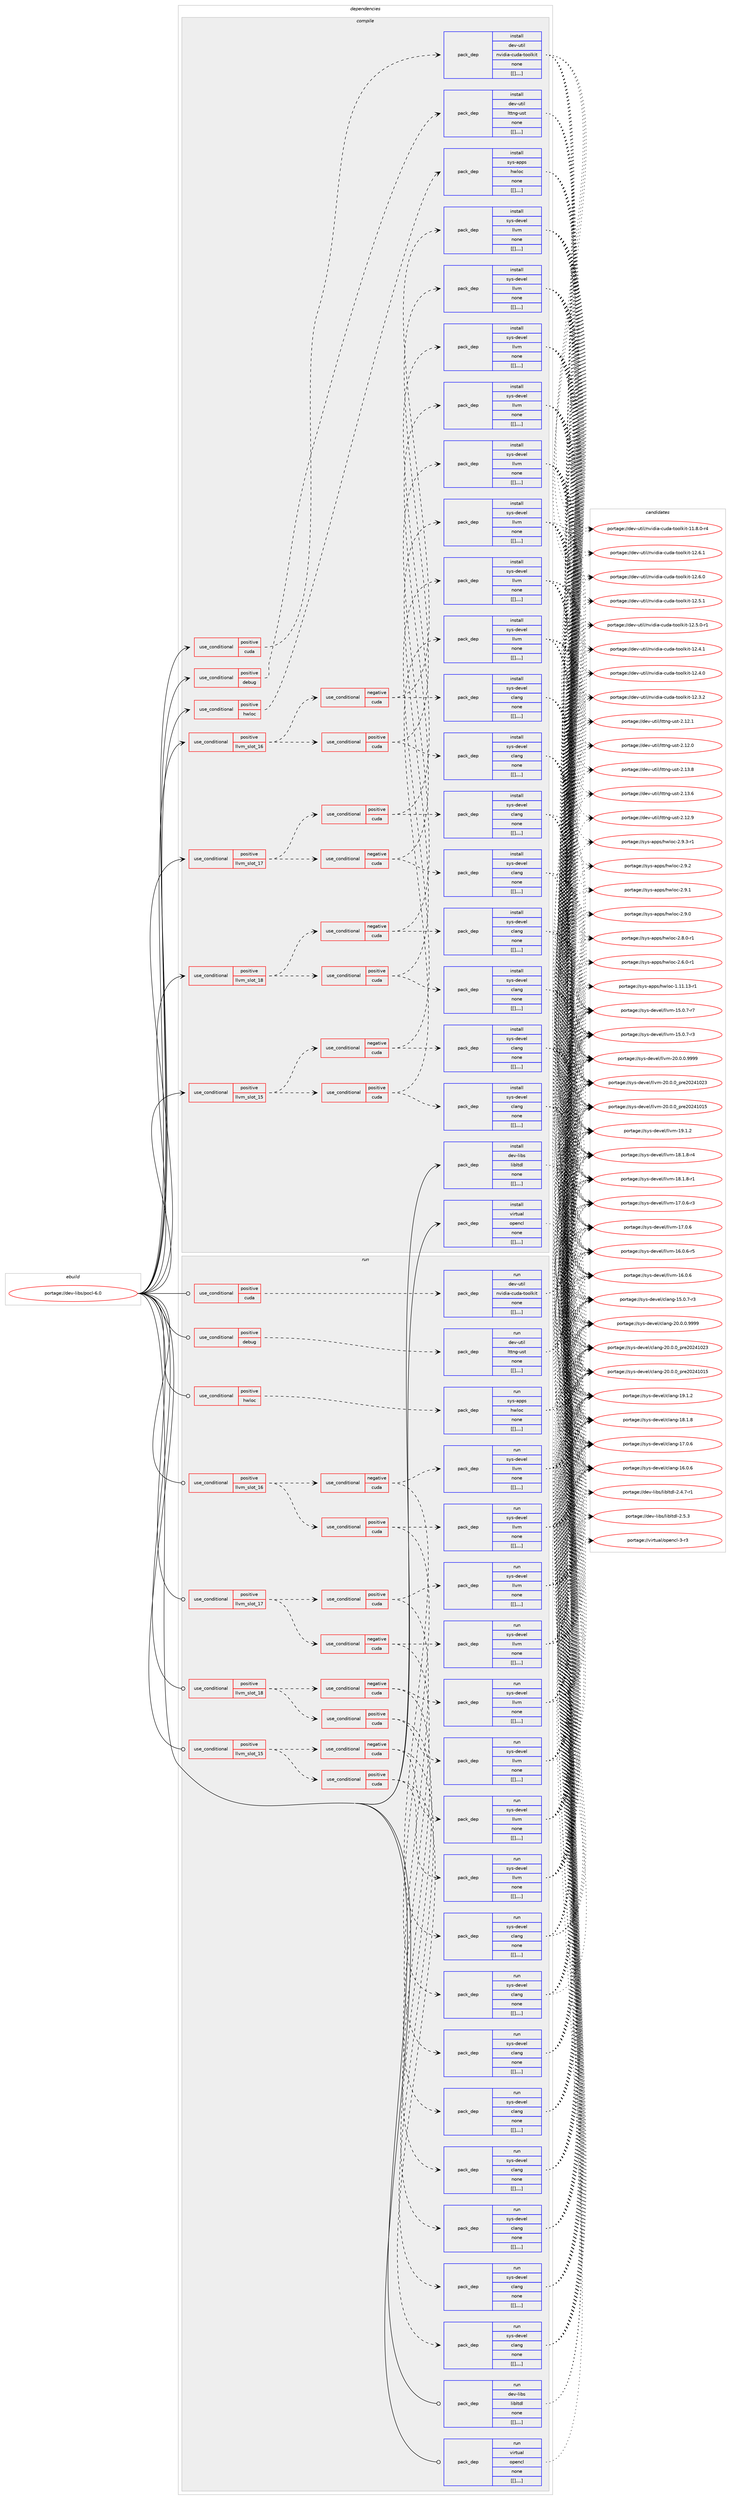 digraph prolog {

# *************
# Graph options
# *************

newrank=true;
concentrate=true;
compound=true;
graph [rankdir=LR,fontname=Helvetica,fontsize=10,ranksep=1.5];#, ranksep=2.5, nodesep=0.2];
edge  [arrowhead=vee];
node  [fontname=Helvetica,fontsize=10];

# **********
# The ebuild
# **********

subgraph cluster_leftcol {
color=gray;
label=<<i>ebuild</i>>;
id [label="portage://dev-libs/pocl-6.0", color=red, width=4, href="../dev-libs/pocl-6.0.svg"];
}

# ****************
# The dependencies
# ****************

subgraph cluster_midcol {
color=gray;
label=<<i>dependencies</i>>;
subgraph cluster_compile {
fillcolor="#eeeeee";
style=filled;
label=<<i>compile</i>>;
subgraph cond29640 {
dependency116945 [label=<<TABLE BORDER="0" CELLBORDER="1" CELLSPACING="0" CELLPADDING="4"><TR><TD ROWSPAN="3" CELLPADDING="10">use_conditional</TD></TR><TR><TD>positive</TD></TR><TR><TD>cuda</TD></TR></TABLE>>, shape=none, color=red];
subgraph pack86048 {
dependency116966 [label=<<TABLE BORDER="0" CELLBORDER="1" CELLSPACING="0" CELLPADDING="4" WIDTH="220"><TR><TD ROWSPAN="6" CELLPADDING="30">pack_dep</TD></TR><TR><TD WIDTH="110">install</TD></TR><TR><TD>dev-util</TD></TR><TR><TD>nvidia-cuda-toolkit</TD></TR><TR><TD>none</TD></TR><TR><TD>[[],,,,]</TD></TR></TABLE>>, shape=none, color=blue];
}
dependency116945:e -> dependency116966:w [weight=20,style="dashed",arrowhead="vee"];
}
id:e -> dependency116945:w [weight=20,style="solid",arrowhead="vee"];
subgraph cond29653 {
dependency116997 [label=<<TABLE BORDER="0" CELLBORDER="1" CELLSPACING="0" CELLPADDING="4"><TR><TD ROWSPAN="3" CELLPADDING="10">use_conditional</TD></TR><TR><TD>positive</TD></TR><TR><TD>debug</TD></TR></TABLE>>, shape=none, color=red];
subgraph pack86079 {
dependency117016 [label=<<TABLE BORDER="0" CELLBORDER="1" CELLSPACING="0" CELLPADDING="4" WIDTH="220"><TR><TD ROWSPAN="6" CELLPADDING="30">pack_dep</TD></TR><TR><TD WIDTH="110">install</TD></TR><TR><TD>dev-util</TD></TR><TR><TD>lttng-ust</TD></TR><TR><TD>none</TD></TR><TR><TD>[[],,,,]</TD></TR></TABLE>>, shape=none, color=blue];
}
dependency116997:e -> dependency117016:w [weight=20,style="dashed",arrowhead="vee"];
}
id:e -> dependency116997:w [weight=20,style="solid",arrowhead="vee"];
subgraph cond29676 {
dependency117022 [label=<<TABLE BORDER="0" CELLBORDER="1" CELLSPACING="0" CELLPADDING="4"><TR><TD ROWSPAN="3" CELLPADDING="10">use_conditional</TD></TR><TR><TD>positive</TD></TR><TR><TD>hwloc</TD></TR></TABLE>>, shape=none, color=red];
subgraph pack86089 {
dependency117031 [label=<<TABLE BORDER="0" CELLBORDER="1" CELLSPACING="0" CELLPADDING="4" WIDTH="220"><TR><TD ROWSPAN="6" CELLPADDING="30">pack_dep</TD></TR><TR><TD WIDTH="110">install</TD></TR><TR><TD>sys-apps</TD></TR><TR><TD>hwloc</TD></TR><TR><TD>none</TD></TR><TR><TD>[[],,,,]</TD></TR></TABLE>>, shape=none, color=blue];
}
dependency117022:e -> dependency117031:w [weight=20,style="dashed",arrowhead="vee"];
}
id:e -> dependency117022:w [weight=20,style="solid",arrowhead="vee"];
subgraph cond29684 {
dependency117043 [label=<<TABLE BORDER="0" CELLBORDER="1" CELLSPACING="0" CELLPADDING="4"><TR><TD ROWSPAN="3" CELLPADDING="10">use_conditional</TD></TR><TR><TD>positive</TD></TR><TR><TD>llvm_slot_15</TD></TR></TABLE>>, shape=none, color=red];
subgraph cond29686 {
dependency117085 [label=<<TABLE BORDER="0" CELLBORDER="1" CELLSPACING="0" CELLPADDING="4"><TR><TD ROWSPAN="3" CELLPADDING="10">use_conditional</TD></TR><TR><TD>negative</TD></TR><TR><TD>cuda</TD></TR></TABLE>>, shape=none, color=red];
subgraph pack86126 {
dependency117117 [label=<<TABLE BORDER="0" CELLBORDER="1" CELLSPACING="0" CELLPADDING="4" WIDTH="220"><TR><TD ROWSPAN="6" CELLPADDING="30">pack_dep</TD></TR><TR><TD WIDTH="110">install</TD></TR><TR><TD>sys-devel</TD></TR><TR><TD>clang</TD></TR><TR><TD>none</TD></TR><TR><TD>[[],,,,]</TD></TR></TABLE>>, shape=none, color=blue];
}
dependency117085:e -> dependency117117:w [weight=20,style="dashed",arrowhead="vee"];
subgraph pack86156 {
dependency117137 [label=<<TABLE BORDER="0" CELLBORDER="1" CELLSPACING="0" CELLPADDING="4" WIDTH="220"><TR><TD ROWSPAN="6" CELLPADDING="30">pack_dep</TD></TR><TR><TD WIDTH="110">install</TD></TR><TR><TD>sys-devel</TD></TR><TR><TD>llvm</TD></TR><TR><TD>none</TD></TR><TR><TD>[[],,,,]</TD></TR></TABLE>>, shape=none, color=blue];
}
dependency117085:e -> dependency117137:w [weight=20,style="dashed",arrowhead="vee"];
}
dependency117043:e -> dependency117085:w [weight=20,style="dashed",arrowhead="vee"];
subgraph cond29726 {
dependency117179 [label=<<TABLE BORDER="0" CELLBORDER="1" CELLSPACING="0" CELLPADDING="4"><TR><TD ROWSPAN="3" CELLPADDING="10">use_conditional</TD></TR><TR><TD>positive</TD></TR><TR><TD>cuda</TD></TR></TABLE>>, shape=none, color=red];
subgraph pack86189 {
dependency117181 [label=<<TABLE BORDER="0" CELLBORDER="1" CELLSPACING="0" CELLPADDING="4" WIDTH="220"><TR><TD ROWSPAN="6" CELLPADDING="30">pack_dep</TD></TR><TR><TD WIDTH="110">install</TD></TR><TR><TD>sys-devel</TD></TR><TR><TD>clang</TD></TR><TR><TD>none</TD></TR><TR><TD>[[],,,,]</TD></TR></TABLE>>, shape=none, color=blue];
}
dependency117179:e -> dependency117181:w [weight=20,style="dashed",arrowhead="vee"];
subgraph pack86241 {
dependency117280 [label=<<TABLE BORDER="0" CELLBORDER="1" CELLSPACING="0" CELLPADDING="4" WIDTH="220"><TR><TD ROWSPAN="6" CELLPADDING="30">pack_dep</TD></TR><TR><TD WIDTH="110">install</TD></TR><TR><TD>sys-devel</TD></TR><TR><TD>llvm</TD></TR><TR><TD>none</TD></TR><TR><TD>[[],,,,]</TD></TR></TABLE>>, shape=none, color=blue];
}
dependency117179:e -> dependency117280:w [weight=20,style="dashed",arrowhead="vee"];
}
dependency117043:e -> dependency117179:w [weight=20,style="dashed",arrowhead="vee"];
}
id:e -> dependency117043:w [weight=20,style="solid",arrowhead="vee"];
subgraph cond29776 {
dependency117290 [label=<<TABLE BORDER="0" CELLBORDER="1" CELLSPACING="0" CELLPADDING="4"><TR><TD ROWSPAN="3" CELLPADDING="10">use_conditional</TD></TR><TR><TD>positive</TD></TR><TR><TD>llvm_slot_16</TD></TR></TABLE>>, shape=none, color=red];
subgraph cond29779 {
dependency117308 [label=<<TABLE BORDER="0" CELLBORDER="1" CELLSPACING="0" CELLPADDING="4"><TR><TD ROWSPAN="3" CELLPADDING="10">use_conditional</TD></TR><TR><TD>negative</TD></TR><TR><TD>cuda</TD></TR></TABLE>>, shape=none, color=red];
subgraph pack86268 {
dependency117310 [label=<<TABLE BORDER="0" CELLBORDER="1" CELLSPACING="0" CELLPADDING="4" WIDTH="220"><TR><TD ROWSPAN="6" CELLPADDING="30">pack_dep</TD></TR><TR><TD WIDTH="110">install</TD></TR><TR><TD>sys-devel</TD></TR><TR><TD>clang</TD></TR><TR><TD>none</TD></TR><TR><TD>[[],,,,]</TD></TR></TABLE>>, shape=none, color=blue];
}
dependency117308:e -> dependency117310:w [weight=20,style="dashed",arrowhead="vee"];
subgraph pack86273 {
dependency117353 [label=<<TABLE BORDER="0" CELLBORDER="1" CELLSPACING="0" CELLPADDING="4" WIDTH="220"><TR><TD ROWSPAN="6" CELLPADDING="30">pack_dep</TD></TR><TR><TD WIDTH="110">install</TD></TR><TR><TD>sys-devel</TD></TR><TR><TD>llvm</TD></TR><TR><TD>none</TD></TR><TR><TD>[[],,,,]</TD></TR></TABLE>>, shape=none, color=blue];
}
dependency117308:e -> dependency117353:w [weight=20,style="dashed",arrowhead="vee"];
}
dependency117290:e -> dependency117308:w [weight=20,style="dashed",arrowhead="vee"];
subgraph cond29817 {
dependency117384 [label=<<TABLE BORDER="0" CELLBORDER="1" CELLSPACING="0" CELLPADDING="4"><TR><TD ROWSPAN="3" CELLPADDING="10">use_conditional</TD></TR><TR><TD>positive</TD></TR><TR><TD>cuda</TD></TR></TABLE>>, shape=none, color=red];
subgraph pack86314 {
dependency117387 [label=<<TABLE BORDER="0" CELLBORDER="1" CELLSPACING="0" CELLPADDING="4" WIDTH="220"><TR><TD ROWSPAN="6" CELLPADDING="30">pack_dep</TD></TR><TR><TD WIDTH="110">install</TD></TR><TR><TD>sys-devel</TD></TR><TR><TD>clang</TD></TR><TR><TD>none</TD></TR><TR><TD>[[],,,,]</TD></TR></TABLE>>, shape=none, color=blue];
}
dependency117384:e -> dependency117387:w [weight=20,style="dashed",arrowhead="vee"];
subgraph pack86320 {
dependency117500 [label=<<TABLE BORDER="0" CELLBORDER="1" CELLSPACING="0" CELLPADDING="4" WIDTH="220"><TR><TD ROWSPAN="6" CELLPADDING="30">pack_dep</TD></TR><TR><TD WIDTH="110">install</TD></TR><TR><TD>sys-devel</TD></TR><TR><TD>llvm</TD></TR><TR><TD>none</TD></TR><TR><TD>[[],,,,]</TD></TR></TABLE>>, shape=none, color=blue];
}
dependency117384:e -> dependency117500:w [weight=20,style="dashed",arrowhead="vee"];
}
dependency117290:e -> dependency117384:w [weight=20,style="dashed",arrowhead="vee"];
}
id:e -> dependency117290:w [weight=20,style="solid",arrowhead="vee"];
subgraph cond29873 {
dependency117581 [label=<<TABLE BORDER="0" CELLBORDER="1" CELLSPACING="0" CELLPADDING="4"><TR><TD ROWSPAN="3" CELLPADDING="10">use_conditional</TD></TR><TR><TD>positive</TD></TR><TR><TD>llvm_slot_17</TD></TR></TABLE>>, shape=none, color=red];
subgraph cond29899 {
dependency117634 [label=<<TABLE BORDER="0" CELLBORDER="1" CELLSPACING="0" CELLPADDING="4"><TR><TD ROWSPAN="3" CELLPADDING="10">use_conditional</TD></TR><TR><TD>negative</TD></TR><TR><TD>cuda</TD></TR></TABLE>>, shape=none, color=red];
subgraph pack86503 {
dependency117676 [label=<<TABLE BORDER="0" CELLBORDER="1" CELLSPACING="0" CELLPADDING="4" WIDTH="220"><TR><TD ROWSPAN="6" CELLPADDING="30">pack_dep</TD></TR><TR><TD WIDTH="110">install</TD></TR><TR><TD>sys-devel</TD></TR><TR><TD>clang</TD></TR><TR><TD>none</TD></TR><TR><TD>[[],,,,]</TD></TR></TABLE>>, shape=none, color=blue];
}
dependency117634:e -> dependency117676:w [weight=20,style="dashed",arrowhead="vee"];
subgraph pack86518 {
dependency117704 [label=<<TABLE BORDER="0" CELLBORDER="1" CELLSPACING="0" CELLPADDING="4" WIDTH="220"><TR><TD ROWSPAN="6" CELLPADDING="30">pack_dep</TD></TR><TR><TD WIDTH="110">install</TD></TR><TR><TD>sys-devel</TD></TR><TR><TD>llvm</TD></TR><TR><TD>none</TD></TR><TR><TD>[[],,,,]</TD></TR></TABLE>>, shape=none, color=blue];
}
dependency117634:e -> dependency117704:w [weight=20,style="dashed",arrowhead="vee"];
}
dependency117581:e -> dependency117634:w [weight=20,style="dashed",arrowhead="vee"];
subgraph cond29926 {
dependency117785 [label=<<TABLE BORDER="0" CELLBORDER="1" CELLSPACING="0" CELLPADDING="4"><TR><TD ROWSPAN="3" CELLPADDING="10">use_conditional</TD></TR><TR><TD>positive</TD></TR><TR><TD>cuda</TD></TR></TABLE>>, shape=none, color=red];
subgraph pack86626 {
dependency117814 [label=<<TABLE BORDER="0" CELLBORDER="1" CELLSPACING="0" CELLPADDING="4" WIDTH="220"><TR><TD ROWSPAN="6" CELLPADDING="30">pack_dep</TD></TR><TR><TD WIDTH="110">install</TD></TR><TR><TD>sys-devel</TD></TR><TR><TD>clang</TD></TR><TR><TD>none</TD></TR><TR><TD>[[],,,,]</TD></TR></TABLE>>, shape=none, color=blue];
}
dependency117785:e -> dependency117814:w [weight=20,style="dashed",arrowhead="vee"];
subgraph pack86630 {
dependency117831 [label=<<TABLE BORDER="0" CELLBORDER="1" CELLSPACING="0" CELLPADDING="4" WIDTH="220"><TR><TD ROWSPAN="6" CELLPADDING="30">pack_dep</TD></TR><TR><TD WIDTH="110">install</TD></TR><TR><TD>sys-devel</TD></TR><TR><TD>llvm</TD></TR><TR><TD>none</TD></TR><TR><TD>[[],,,,]</TD></TR></TABLE>>, shape=none, color=blue];
}
dependency117785:e -> dependency117831:w [weight=20,style="dashed",arrowhead="vee"];
}
dependency117581:e -> dependency117785:w [weight=20,style="dashed",arrowhead="vee"];
}
id:e -> dependency117581:w [weight=20,style="solid",arrowhead="vee"];
subgraph cond29947 {
dependency117887 [label=<<TABLE BORDER="0" CELLBORDER="1" CELLSPACING="0" CELLPADDING="4"><TR><TD ROWSPAN="3" CELLPADDING="10">use_conditional</TD></TR><TR><TD>positive</TD></TR><TR><TD>llvm_slot_18</TD></TR></TABLE>>, shape=none, color=red];
subgraph cond29948 {
dependency117909 [label=<<TABLE BORDER="0" CELLBORDER="1" CELLSPACING="0" CELLPADDING="4"><TR><TD ROWSPAN="3" CELLPADDING="10">use_conditional</TD></TR><TR><TD>negative</TD></TR><TR><TD>cuda</TD></TR></TABLE>>, shape=none, color=red];
subgraph pack86738 {
dependency117948 [label=<<TABLE BORDER="0" CELLBORDER="1" CELLSPACING="0" CELLPADDING="4" WIDTH="220"><TR><TD ROWSPAN="6" CELLPADDING="30">pack_dep</TD></TR><TR><TD WIDTH="110">install</TD></TR><TR><TD>sys-devel</TD></TR><TR><TD>clang</TD></TR><TR><TD>none</TD></TR><TR><TD>[[],,,,]</TD></TR></TABLE>>, shape=none, color=blue];
}
dependency117909:e -> dependency117948:w [weight=20,style="dashed",arrowhead="vee"];
subgraph pack86789 {
dependency118011 [label=<<TABLE BORDER="0" CELLBORDER="1" CELLSPACING="0" CELLPADDING="4" WIDTH="220"><TR><TD ROWSPAN="6" CELLPADDING="30">pack_dep</TD></TR><TR><TD WIDTH="110">install</TD></TR><TR><TD>sys-devel</TD></TR><TR><TD>llvm</TD></TR><TR><TD>none</TD></TR><TR><TD>[[],,,,]</TD></TR></TABLE>>, shape=none, color=blue];
}
dependency117909:e -> dependency118011:w [weight=20,style="dashed",arrowhead="vee"];
}
dependency117887:e -> dependency117909:w [weight=20,style="dashed",arrowhead="vee"];
subgraph cond29972 {
dependency118034 [label=<<TABLE BORDER="0" CELLBORDER="1" CELLSPACING="0" CELLPADDING="4"><TR><TD ROWSPAN="3" CELLPADDING="10">use_conditional</TD></TR><TR><TD>positive</TD></TR><TR><TD>cuda</TD></TR></TABLE>>, shape=none, color=red];
subgraph pack86815 {
dependency118075 [label=<<TABLE BORDER="0" CELLBORDER="1" CELLSPACING="0" CELLPADDING="4" WIDTH="220"><TR><TD ROWSPAN="6" CELLPADDING="30">pack_dep</TD></TR><TR><TD WIDTH="110">install</TD></TR><TR><TD>sys-devel</TD></TR><TR><TD>clang</TD></TR><TR><TD>none</TD></TR><TR><TD>[[],,,,]</TD></TR></TABLE>>, shape=none, color=blue];
}
dependency118034:e -> dependency118075:w [weight=20,style="dashed",arrowhead="vee"];
subgraph pack86847 {
dependency118094 [label=<<TABLE BORDER="0" CELLBORDER="1" CELLSPACING="0" CELLPADDING="4" WIDTH="220"><TR><TD ROWSPAN="6" CELLPADDING="30">pack_dep</TD></TR><TR><TD WIDTH="110">install</TD></TR><TR><TD>sys-devel</TD></TR><TR><TD>llvm</TD></TR><TR><TD>none</TD></TR><TR><TD>[[],,,,]</TD></TR></TABLE>>, shape=none, color=blue];
}
dependency118034:e -> dependency118094:w [weight=20,style="dashed",arrowhead="vee"];
}
dependency117887:e -> dependency118034:w [weight=20,style="dashed",arrowhead="vee"];
}
id:e -> dependency117887:w [weight=20,style="solid",arrowhead="vee"];
subgraph pack86876 {
dependency118137 [label=<<TABLE BORDER="0" CELLBORDER="1" CELLSPACING="0" CELLPADDING="4" WIDTH="220"><TR><TD ROWSPAN="6" CELLPADDING="30">pack_dep</TD></TR><TR><TD WIDTH="110">install</TD></TR><TR><TD>dev-libs</TD></TR><TR><TD>libltdl</TD></TR><TR><TD>none</TD></TR><TR><TD>[[],,,,]</TD></TR></TABLE>>, shape=none, color=blue];
}
id:e -> dependency118137:w [weight=20,style="solid",arrowhead="vee"];
subgraph pack86916 {
dependency118216 [label=<<TABLE BORDER="0" CELLBORDER="1" CELLSPACING="0" CELLPADDING="4" WIDTH="220"><TR><TD ROWSPAN="6" CELLPADDING="30">pack_dep</TD></TR><TR><TD WIDTH="110">install</TD></TR><TR><TD>virtual</TD></TR><TR><TD>opencl</TD></TR><TR><TD>none</TD></TR><TR><TD>[[],,,,]</TD></TR></TABLE>>, shape=none, color=blue];
}
id:e -> dependency118216:w [weight=20,style="solid",arrowhead="vee"];
}
subgraph cluster_compileandrun {
fillcolor="#eeeeee";
style=filled;
label=<<i>compile and run</i>>;
}
subgraph cluster_run {
fillcolor="#eeeeee";
style=filled;
label=<<i>run</i>>;
subgraph cond30006 {
dependency118221 [label=<<TABLE BORDER="0" CELLBORDER="1" CELLSPACING="0" CELLPADDING="4"><TR><TD ROWSPAN="3" CELLPADDING="10">use_conditional</TD></TR><TR><TD>positive</TD></TR><TR><TD>cuda</TD></TR></TABLE>>, shape=none, color=red];
subgraph pack86952 {
dependency118223 [label=<<TABLE BORDER="0" CELLBORDER="1" CELLSPACING="0" CELLPADDING="4" WIDTH="220"><TR><TD ROWSPAN="6" CELLPADDING="30">pack_dep</TD></TR><TR><TD WIDTH="110">run</TD></TR><TR><TD>dev-util</TD></TR><TR><TD>nvidia-cuda-toolkit</TD></TR><TR><TD>none</TD></TR><TR><TD>[[],,,,]</TD></TR></TABLE>>, shape=none, color=blue];
}
dependency118221:e -> dependency118223:w [weight=20,style="dashed",arrowhead="vee"];
}
id:e -> dependency118221:w [weight=20,style="solid",arrowhead="odot"];
subgraph cond30007 {
dependency118227 [label=<<TABLE BORDER="0" CELLBORDER="1" CELLSPACING="0" CELLPADDING="4"><TR><TD ROWSPAN="3" CELLPADDING="10">use_conditional</TD></TR><TR><TD>positive</TD></TR><TR><TD>debug</TD></TR></TABLE>>, shape=none, color=red];
subgraph pack86959 {
dependency118231 [label=<<TABLE BORDER="0" CELLBORDER="1" CELLSPACING="0" CELLPADDING="4" WIDTH="220"><TR><TD ROWSPAN="6" CELLPADDING="30">pack_dep</TD></TR><TR><TD WIDTH="110">run</TD></TR><TR><TD>dev-util</TD></TR><TR><TD>lttng-ust</TD></TR><TR><TD>none</TD></TR><TR><TD>[[],,,,]</TD></TR></TABLE>>, shape=none, color=blue];
}
dependency118227:e -> dependency118231:w [weight=20,style="dashed",arrowhead="vee"];
}
id:e -> dependency118227:w [weight=20,style="solid",arrowhead="odot"];
subgraph cond30009 {
dependency118237 [label=<<TABLE BORDER="0" CELLBORDER="1" CELLSPACING="0" CELLPADDING="4"><TR><TD ROWSPAN="3" CELLPADDING="10">use_conditional</TD></TR><TR><TD>positive</TD></TR><TR><TD>hwloc</TD></TR></TABLE>>, shape=none, color=red];
subgraph pack86964 {
dependency118259 [label=<<TABLE BORDER="0" CELLBORDER="1" CELLSPACING="0" CELLPADDING="4" WIDTH="220"><TR><TD ROWSPAN="6" CELLPADDING="30">pack_dep</TD></TR><TR><TD WIDTH="110">run</TD></TR><TR><TD>sys-apps</TD></TR><TR><TD>hwloc</TD></TR><TR><TD>none</TD></TR><TR><TD>[[],,,,]</TD></TR></TABLE>>, shape=none, color=blue];
}
dependency118237:e -> dependency118259:w [weight=20,style="dashed",arrowhead="vee"];
}
id:e -> dependency118237:w [weight=20,style="solid",arrowhead="odot"];
subgraph cond30019 {
dependency118262 [label=<<TABLE BORDER="0" CELLBORDER="1" CELLSPACING="0" CELLPADDING="4"><TR><TD ROWSPAN="3" CELLPADDING="10">use_conditional</TD></TR><TR><TD>positive</TD></TR><TR><TD>llvm_slot_15</TD></TR></TABLE>>, shape=none, color=red];
subgraph cond30039 {
dependency118337 [label=<<TABLE BORDER="0" CELLBORDER="1" CELLSPACING="0" CELLPADDING="4"><TR><TD ROWSPAN="3" CELLPADDING="10">use_conditional</TD></TR><TR><TD>negative</TD></TR><TR><TD>cuda</TD></TR></TABLE>>, shape=none, color=red];
subgraph pack87052 {
dependency118406 [label=<<TABLE BORDER="0" CELLBORDER="1" CELLSPACING="0" CELLPADDING="4" WIDTH="220"><TR><TD ROWSPAN="6" CELLPADDING="30">pack_dep</TD></TR><TR><TD WIDTH="110">run</TD></TR><TR><TD>sys-devel</TD></TR><TR><TD>clang</TD></TR><TR><TD>none</TD></TR><TR><TD>[[],,,,]</TD></TR></TABLE>>, shape=none, color=blue];
}
dependency118337:e -> dependency118406:w [weight=20,style="dashed",arrowhead="vee"];
subgraph pack87081 {
dependency118426 [label=<<TABLE BORDER="0" CELLBORDER="1" CELLSPACING="0" CELLPADDING="4" WIDTH="220"><TR><TD ROWSPAN="6" CELLPADDING="30">pack_dep</TD></TR><TR><TD WIDTH="110">run</TD></TR><TR><TD>sys-devel</TD></TR><TR><TD>llvm</TD></TR><TR><TD>none</TD></TR><TR><TD>[[],,,,]</TD></TR></TABLE>>, shape=none, color=blue];
}
dependency118337:e -> dependency118426:w [weight=20,style="dashed",arrowhead="vee"];
}
dependency118262:e -> dependency118337:w [weight=20,style="dashed",arrowhead="vee"];
subgraph cond30088 {
dependency118477 [label=<<TABLE BORDER="0" CELLBORDER="1" CELLSPACING="0" CELLPADDING="4"><TR><TD ROWSPAN="3" CELLPADDING="10">use_conditional</TD></TR><TR><TD>positive</TD></TR><TR><TD>cuda</TD></TR></TABLE>>, shape=none, color=red];
subgraph pack87118 {
dependency118491 [label=<<TABLE BORDER="0" CELLBORDER="1" CELLSPACING="0" CELLPADDING="4" WIDTH="220"><TR><TD ROWSPAN="6" CELLPADDING="30">pack_dep</TD></TR><TR><TD WIDTH="110">run</TD></TR><TR><TD>sys-devel</TD></TR><TR><TD>clang</TD></TR><TR><TD>none</TD></TR><TR><TD>[[],,,,]</TD></TR></TABLE>>, shape=none, color=blue];
}
dependency118477:e -> dependency118491:w [weight=20,style="dashed",arrowhead="vee"];
subgraph pack87128 {
dependency118536 [label=<<TABLE BORDER="0" CELLBORDER="1" CELLSPACING="0" CELLPADDING="4" WIDTH="220"><TR><TD ROWSPAN="6" CELLPADDING="30">pack_dep</TD></TR><TR><TD WIDTH="110">run</TD></TR><TR><TD>sys-devel</TD></TR><TR><TD>llvm</TD></TR><TR><TD>none</TD></TR><TR><TD>[[],,,,]</TD></TR></TABLE>>, shape=none, color=blue];
}
dependency118477:e -> dependency118536:w [weight=20,style="dashed",arrowhead="vee"];
}
dependency118262:e -> dependency118477:w [weight=20,style="dashed",arrowhead="vee"];
}
id:e -> dependency118262:w [weight=20,style="solid",arrowhead="odot"];
subgraph cond30133 {
dependency118569 [label=<<TABLE BORDER="0" CELLBORDER="1" CELLSPACING="0" CELLPADDING="4"><TR><TD ROWSPAN="3" CELLPADDING="10">use_conditional</TD></TR><TR><TD>positive</TD></TR><TR><TD>llvm_slot_16</TD></TR></TABLE>>, shape=none, color=red];
subgraph cond30149 {
dependency118599 [label=<<TABLE BORDER="0" CELLBORDER="1" CELLSPACING="0" CELLPADDING="4"><TR><TD ROWSPAN="3" CELLPADDING="10">use_conditional</TD></TR><TR><TD>negative</TD></TR><TR><TD>cuda</TD></TR></TABLE>>, shape=none, color=red];
subgraph pack87189 {
dependency118634 [label=<<TABLE BORDER="0" CELLBORDER="1" CELLSPACING="0" CELLPADDING="4" WIDTH="220"><TR><TD ROWSPAN="6" CELLPADDING="30">pack_dep</TD></TR><TR><TD WIDTH="110">run</TD></TR><TR><TD>sys-devel</TD></TR><TR><TD>clang</TD></TR><TR><TD>none</TD></TR><TR><TD>[[],,,,]</TD></TR></TABLE>>, shape=none, color=blue];
}
dependency118599:e -> dependency118634:w [weight=20,style="dashed",arrowhead="vee"];
subgraph pack87215 {
dependency118661 [label=<<TABLE BORDER="0" CELLBORDER="1" CELLSPACING="0" CELLPADDING="4" WIDTH="220"><TR><TD ROWSPAN="6" CELLPADDING="30">pack_dep</TD></TR><TR><TD WIDTH="110">run</TD></TR><TR><TD>sys-devel</TD></TR><TR><TD>llvm</TD></TR><TR><TD>none</TD></TR><TR><TD>[[],,,,]</TD></TR></TABLE>>, shape=none, color=blue];
}
dependency118599:e -> dependency118661:w [weight=20,style="dashed",arrowhead="vee"];
}
dependency118569:e -> dependency118599:w [weight=20,style="dashed",arrowhead="vee"];
subgraph cond30200 {
dependency118696 [label=<<TABLE BORDER="0" CELLBORDER="1" CELLSPACING="0" CELLPADDING="4"><TR><TD ROWSPAN="3" CELLPADDING="10">use_conditional</TD></TR><TR><TD>positive</TD></TR><TR><TD>cuda</TD></TR></TABLE>>, shape=none, color=red];
subgraph pack87230 {
dependency118701 [label=<<TABLE BORDER="0" CELLBORDER="1" CELLSPACING="0" CELLPADDING="4" WIDTH="220"><TR><TD ROWSPAN="6" CELLPADDING="30">pack_dep</TD></TR><TR><TD WIDTH="110">run</TD></TR><TR><TD>sys-devel</TD></TR><TR><TD>clang</TD></TR><TR><TD>none</TD></TR><TR><TD>[[],,,,]</TD></TR></TABLE>>, shape=none, color=blue];
}
dependency118696:e -> dependency118701:w [weight=20,style="dashed",arrowhead="vee"];
subgraph pack87246 {
dependency118730 [label=<<TABLE BORDER="0" CELLBORDER="1" CELLSPACING="0" CELLPADDING="4" WIDTH="220"><TR><TD ROWSPAN="6" CELLPADDING="30">pack_dep</TD></TR><TR><TD WIDTH="110">run</TD></TR><TR><TD>sys-devel</TD></TR><TR><TD>llvm</TD></TR><TR><TD>none</TD></TR><TR><TD>[[],,,,]</TD></TR></TABLE>>, shape=none, color=blue];
}
dependency118696:e -> dependency118730:w [weight=20,style="dashed",arrowhead="vee"];
}
dependency118569:e -> dependency118696:w [weight=20,style="dashed",arrowhead="vee"];
}
id:e -> dependency118569:w [weight=20,style="solid",arrowhead="odot"];
subgraph cond30238 {
dependency118752 [label=<<TABLE BORDER="0" CELLBORDER="1" CELLSPACING="0" CELLPADDING="4"><TR><TD ROWSPAN="3" CELLPADDING="10">use_conditional</TD></TR><TR><TD>positive</TD></TR><TR><TD>llvm_slot_17</TD></TR></TABLE>>, shape=none, color=red];
subgraph cond30253 {
dependency118816 [label=<<TABLE BORDER="0" CELLBORDER="1" CELLSPACING="0" CELLPADDING="4"><TR><TD ROWSPAN="3" CELLPADDING="10">use_conditional</TD></TR><TR><TD>negative</TD></TR><TR><TD>cuda</TD></TR></TABLE>>, shape=none, color=red];
subgraph pack87302 {
dependency118853 [label=<<TABLE BORDER="0" CELLBORDER="1" CELLSPACING="0" CELLPADDING="4" WIDTH="220"><TR><TD ROWSPAN="6" CELLPADDING="30">pack_dep</TD></TR><TR><TD WIDTH="110">run</TD></TR><TR><TD>sys-devel</TD></TR><TR><TD>clang</TD></TR><TR><TD>none</TD></TR><TR><TD>[[],,,,]</TD></TR></TABLE>>, shape=none, color=blue];
}
dependency118816:e -> dependency118853:w [weight=20,style="dashed",arrowhead="vee"];
subgraph pack87341 {
dependency118908 [label=<<TABLE BORDER="0" CELLBORDER="1" CELLSPACING="0" CELLPADDING="4" WIDTH="220"><TR><TD ROWSPAN="6" CELLPADDING="30">pack_dep</TD></TR><TR><TD WIDTH="110">run</TD></TR><TR><TD>sys-devel</TD></TR><TR><TD>llvm</TD></TR><TR><TD>none</TD></TR><TR><TD>[[],,,,]</TD></TR></TABLE>>, shape=none, color=blue];
}
dependency118816:e -> dependency118908:w [weight=20,style="dashed",arrowhead="vee"];
}
dependency118752:e -> dependency118816:w [weight=20,style="dashed",arrowhead="vee"];
subgraph cond30314 {
dependency118912 [label=<<TABLE BORDER="0" CELLBORDER="1" CELLSPACING="0" CELLPADDING="4"><TR><TD ROWSPAN="3" CELLPADDING="10">use_conditional</TD></TR><TR><TD>positive</TD></TR><TR><TD>cuda</TD></TR></TABLE>>, shape=none, color=red];
subgraph pack87360 {
dependency118975 [label=<<TABLE BORDER="0" CELLBORDER="1" CELLSPACING="0" CELLPADDING="4" WIDTH="220"><TR><TD ROWSPAN="6" CELLPADDING="30">pack_dep</TD></TR><TR><TD WIDTH="110">run</TD></TR><TR><TD>sys-devel</TD></TR><TR><TD>clang</TD></TR><TR><TD>none</TD></TR><TR><TD>[[],,,,]</TD></TR></TABLE>>, shape=none, color=blue];
}
dependency118912:e -> dependency118975:w [weight=20,style="dashed",arrowhead="vee"];
subgraph pack87383 {
dependency119005 [label=<<TABLE BORDER="0" CELLBORDER="1" CELLSPACING="0" CELLPADDING="4" WIDTH="220"><TR><TD ROWSPAN="6" CELLPADDING="30">pack_dep</TD></TR><TR><TD WIDTH="110">run</TD></TR><TR><TD>sys-devel</TD></TR><TR><TD>llvm</TD></TR><TR><TD>none</TD></TR><TR><TD>[[],,,,]</TD></TR></TABLE>>, shape=none, color=blue];
}
dependency118912:e -> dependency119005:w [weight=20,style="dashed",arrowhead="vee"];
}
dependency118752:e -> dependency118912:w [weight=20,style="dashed",arrowhead="vee"];
}
id:e -> dependency118752:w [weight=20,style="solid",arrowhead="odot"];
subgraph cond30361 {
dependency119050 [label=<<TABLE BORDER="0" CELLBORDER="1" CELLSPACING="0" CELLPADDING="4"><TR><TD ROWSPAN="3" CELLPADDING="10">use_conditional</TD></TR><TR><TD>positive</TD></TR><TR><TD>llvm_slot_18</TD></TR></TABLE>>, shape=none, color=red];
subgraph cond30390 {
dependency119105 [label=<<TABLE BORDER="0" CELLBORDER="1" CELLSPACING="0" CELLPADDING="4"><TR><TD ROWSPAN="3" CELLPADDING="10">use_conditional</TD></TR><TR><TD>negative</TD></TR><TR><TD>cuda</TD></TR></TABLE>>, shape=none, color=red];
subgraph pack87461 {
dependency119111 [label=<<TABLE BORDER="0" CELLBORDER="1" CELLSPACING="0" CELLPADDING="4" WIDTH="220"><TR><TD ROWSPAN="6" CELLPADDING="30">pack_dep</TD></TR><TR><TD WIDTH="110">run</TD></TR><TR><TD>sys-devel</TD></TR><TR><TD>clang</TD></TR><TR><TD>none</TD></TR><TR><TD>[[],,,,]</TD></TR></TABLE>>, shape=none, color=blue];
}
dependency119105:e -> dependency119111:w [weight=20,style="dashed",arrowhead="vee"];
subgraph pack87463 {
dependency119127 [label=<<TABLE BORDER="0" CELLBORDER="1" CELLSPACING="0" CELLPADDING="4" WIDTH="220"><TR><TD ROWSPAN="6" CELLPADDING="30">pack_dep</TD></TR><TR><TD WIDTH="110">run</TD></TR><TR><TD>sys-devel</TD></TR><TR><TD>llvm</TD></TR><TR><TD>none</TD></TR><TR><TD>[[],,,,]</TD></TR></TABLE>>, shape=none, color=blue];
}
dependency119105:e -> dependency119127:w [weight=20,style="dashed",arrowhead="vee"];
}
dependency119050:e -> dependency119105:w [weight=20,style="dashed",arrowhead="vee"];
subgraph cond30408 {
dependency119158 [label=<<TABLE BORDER="0" CELLBORDER="1" CELLSPACING="0" CELLPADDING="4"><TR><TD ROWSPAN="3" CELLPADDING="10">use_conditional</TD></TR><TR><TD>positive</TD></TR><TR><TD>cuda</TD></TR></TABLE>>, shape=none, color=red];
subgraph pack87487 {
dependency119159 [label=<<TABLE BORDER="0" CELLBORDER="1" CELLSPACING="0" CELLPADDING="4" WIDTH="220"><TR><TD ROWSPAN="6" CELLPADDING="30">pack_dep</TD></TR><TR><TD WIDTH="110">run</TD></TR><TR><TD>sys-devel</TD></TR><TR><TD>clang</TD></TR><TR><TD>none</TD></TR><TR><TD>[[],,,,]</TD></TR></TABLE>>, shape=none, color=blue];
}
dependency119158:e -> dependency119159:w [weight=20,style="dashed",arrowhead="vee"];
subgraph pack87508 {
dependency119221 [label=<<TABLE BORDER="0" CELLBORDER="1" CELLSPACING="0" CELLPADDING="4" WIDTH="220"><TR><TD ROWSPAN="6" CELLPADDING="30">pack_dep</TD></TR><TR><TD WIDTH="110">run</TD></TR><TR><TD>sys-devel</TD></TR><TR><TD>llvm</TD></TR><TR><TD>none</TD></TR><TR><TD>[[],,,,]</TD></TR></TABLE>>, shape=none, color=blue];
}
dependency119158:e -> dependency119221:w [weight=20,style="dashed",arrowhead="vee"];
}
dependency119050:e -> dependency119158:w [weight=20,style="dashed",arrowhead="vee"];
}
id:e -> dependency119050:w [weight=20,style="solid",arrowhead="odot"];
subgraph pack87533 {
dependency119250 [label=<<TABLE BORDER="0" CELLBORDER="1" CELLSPACING="0" CELLPADDING="4" WIDTH="220"><TR><TD ROWSPAN="6" CELLPADDING="30">pack_dep</TD></TR><TR><TD WIDTH="110">run</TD></TR><TR><TD>dev-libs</TD></TR><TR><TD>libltdl</TD></TR><TR><TD>none</TD></TR><TR><TD>[[],,,,]</TD></TR></TABLE>>, shape=none, color=blue];
}
id:e -> dependency119250:w [weight=20,style="solid",arrowhead="odot"];
subgraph pack87546 {
dependency119286 [label=<<TABLE BORDER="0" CELLBORDER="1" CELLSPACING="0" CELLPADDING="4" WIDTH="220"><TR><TD ROWSPAN="6" CELLPADDING="30">pack_dep</TD></TR><TR><TD WIDTH="110">run</TD></TR><TR><TD>virtual</TD></TR><TR><TD>opencl</TD></TR><TR><TD>none</TD></TR><TR><TD>[[],,,,]</TD></TR></TABLE>>, shape=none, color=blue];
}
id:e -> dependency119286:w [weight=20,style="solid",arrowhead="odot"];
}
}

# **************
# The candidates
# **************

subgraph cluster_choices {
rank=same;
color=gray;
label=<<i>candidates</i>>;

subgraph choice87199 {
color=black;
nodesep=1;
choice1001011184511711610510847110118105100105974599117100974511611111110810710511645495046544649 [label="portage://dev-util/nvidia-cuda-toolkit-12.6.1", color=red, width=4,href="../dev-util/nvidia-cuda-toolkit-12.6.1.svg"];
choice1001011184511711610510847110118105100105974599117100974511611111110810710511645495046544648 [label="portage://dev-util/nvidia-cuda-toolkit-12.6.0", color=red, width=4,href="../dev-util/nvidia-cuda-toolkit-12.6.0.svg"];
choice1001011184511711610510847110118105100105974599117100974511611111110810710511645495046534649 [label="portage://dev-util/nvidia-cuda-toolkit-12.5.1", color=red, width=4,href="../dev-util/nvidia-cuda-toolkit-12.5.1.svg"];
choice10010111845117116105108471101181051001059745991171009745116111111108107105116454950465346484511449 [label="portage://dev-util/nvidia-cuda-toolkit-12.5.0-r1", color=red, width=4,href="../dev-util/nvidia-cuda-toolkit-12.5.0-r1.svg"];
choice1001011184511711610510847110118105100105974599117100974511611111110810710511645495046524649 [label="portage://dev-util/nvidia-cuda-toolkit-12.4.1", color=red, width=4,href="../dev-util/nvidia-cuda-toolkit-12.4.1.svg"];
choice1001011184511711610510847110118105100105974599117100974511611111110810710511645495046524648 [label="portage://dev-util/nvidia-cuda-toolkit-12.4.0", color=red, width=4,href="../dev-util/nvidia-cuda-toolkit-12.4.0.svg"];
choice1001011184511711610510847110118105100105974599117100974511611111110810710511645495046514650 [label="portage://dev-util/nvidia-cuda-toolkit-12.3.2", color=red, width=4,href="../dev-util/nvidia-cuda-toolkit-12.3.2.svg"];
choice10010111845117116105108471101181051001059745991171009745116111111108107105116454949465646484511452 [label="portage://dev-util/nvidia-cuda-toolkit-11.8.0-r4", color=red, width=4,href="../dev-util/nvidia-cuda-toolkit-11.8.0-r4.svg"];
dependency116966:e -> choice1001011184511711610510847110118105100105974599117100974511611111110810710511645495046544649:w [style=dotted,weight="100"];
dependency116966:e -> choice1001011184511711610510847110118105100105974599117100974511611111110810710511645495046544648:w [style=dotted,weight="100"];
dependency116966:e -> choice1001011184511711610510847110118105100105974599117100974511611111110810710511645495046534649:w [style=dotted,weight="100"];
dependency116966:e -> choice10010111845117116105108471101181051001059745991171009745116111111108107105116454950465346484511449:w [style=dotted,weight="100"];
dependency116966:e -> choice1001011184511711610510847110118105100105974599117100974511611111110810710511645495046524649:w [style=dotted,weight="100"];
dependency116966:e -> choice1001011184511711610510847110118105100105974599117100974511611111110810710511645495046524648:w [style=dotted,weight="100"];
dependency116966:e -> choice1001011184511711610510847110118105100105974599117100974511611111110810710511645495046514650:w [style=dotted,weight="100"];
dependency116966:e -> choice10010111845117116105108471101181051001059745991171009745116111111108107105116454949465646484511452:w [style=dotted,weight="100"];
}
subgraph choice87208 {
color=black;
nodesep=1;
choice10010111845117116105108471081161161101034511711511645504649514656 [label="portage://dev-util/lttng-ust-2.13.8", color=red, width=4,href="../dev-util/lttng-ust-2.13.8.svg"];
choice10010111845117116105108471081161161101034511711511645504649514654 [label="portage://dev-util/lttng-ust-2.13.6", color=red, width=4,href="../dev-util/lttng-ust-2.13.6.svg"];
choice10010111845117116105108471081161161101034511711511645504649504657 [label="portage://dev-util/lttng-ust-2.12.9", color=red, width=4,href="../dev-util/lttng-ust-2.12.9.svg"];
choice10010111845117116105108471081161161101034511711511645504649504649 [label="portage://dev-util/lttng-ust-2.12.1", color=red, width=4,href="../dev-util/lttng-ust-2.12.1.svg"];
choice10010111845117116105108471081161161101034511711511645504649504648 [label="portage://dev-util/lttng-ust-2.12.0", color=red, width=4,href="../dev-util/lttng-ust-2.12.0.svg"];
dependency117016:e -> choice10010111845117116105108471081161161101034511711511645504649514656:w [style=dotted,weight="100"];
dependency117016:e -> choice10010111845117116105108471081161161101034511711511645504649514654:w [style=dotted,weight="100"];
dependency117016:e -> choice10010111845117116105108471081161161101034511711511645504649504657:w [style=dotted,weight="100"];
dependency117016:e -> choice10010111845117116105108471081161161101034511711511645504649504649:w [style=dotted,weight="100"];
dependency117016:e -> choice10010111845117116105108471081161161101034511711511645504649504648:w [style=dotted,weight="100"];
}
subgraph choice87214 {
color=black;
nodesep=1;
choice115121115459711211211547104119108111994550465746514511449 [label="portage://sys-apps/hwloc-2.9.3-r1", color=red, width=4,href="../sys-apps/hwloc-2.9.3-r1.svg"];
choice11512111545971121121154710411910811199455046574650 [label="portage://sys-apps/hwloc-2.9.2", color=red, width=4,href="../sys-apps/hwloc-2.9.2.svg"];
choice11512111545971121121154710411910811199455046574649 [label="portage://sys-apps/hwloc-2.9.1", color=red, width=4,href="../sys-apps/hwloc-2.9.1.svg"];
choice11512111545971121121154710411910811199455046574648 [label="portage://sys-apps/hwloc-2.9.0", color=red, width=4,href="../sys-apps/hwloc-2.9.0.svg"];
choice115121115459711211211547104119108111994550465646484511449 [label="portage://sys-apps/hwloc-2.8.0-r1", color=red, width=4,href="../sys-apps/hwloc-2.8.0-r1.svg"];
choice115121115459711211211547104119108111994550465446484511449 [label="portage://sys-apps/hwloc-2.6.0-r1", color=red, width=4,href="../sys-apps/hwloc-2.6.0-r1.svg"];
choice1151211154597112112115471041191081119945494649494649514511449 [label="portage://sys-apps/hwloc-1.11.13-r1", color=red, width=4,href="../sys-apps/hwloc-1.11.13-r1.svg"];
dependency117031:e -> choice115121115459711211211547104119108111994550465746514511449:w [style=dotted,weight="100"];
dependency117031:e -> choice11512111545971121121154710411910811199455046574650:w [style=dotted,weight="100"];
dependency117031:e -> choice11512111545971121121154710411910811199455046574649:w [style=dotted,weight="100"];
dependency117031:e -> choice11512111545971121121154710411910811199455046574648:w [style=dotted,weight="100"];
dependency117031:e -> choice115121115459711211211547104119108111994550465646484511449:w [style=dotted,weight="100"];
dependency117031:e -> choice115121115459711211211547104119108111994550465446484511449:w [style=dotted,weight="100"];
dependency117031:e -> choice1151211154597112112115471041191081119945494649494649514511449:w [style=dotted,weight="100"];
}
subgraph choice87222 {
color=black;
nodesep=1;
choice11512111545100101118101108479910897110103455048464846484657575757 [label="portage://sys-devel/clang-20.0.0.9999", color=red, width=4,href="../sys-devel/clang-20.0.0.9999.svg"];
choice1151211154510010111810110847991089711010345504846484648951121141015048505249485051 [label="portage://sys-devel/clang-20.0.0_pre20241023", color=red, width=4,href="../sys-devel/clang-20.0.0_pre20241023.svg"];
choice1151211154510010111810110847991089711010345504846484648951121141015048505249484953 [label="portage://sys-devel/clang-20.0.0_pre20241015", color=red, width=4,href="../sys-devel/clang-20.0.0_pre20241015.svg"];
choice1151211154510010111810110847991089711010345495746494650 [label="portage://sys-devel/clang-19.1.2", color=red, width=4,href="../sys-devel/clang-19.1.2.svg"];
choice1151211154510010111810110847991089711010345495646494656 [label="portage://sys-devel/clang-18.1.8", color=red, width=4,href="../sys-devel/clang-18.1.8.svg"];
choice1151211154510010111810110847991089711010345495546484654 [label="portage://sys-devel/clang-17.0.6", color=red, width=4,href="../sys-devel/clang-17.0.6.svg"];
choice1151211154510010111810110847991089711010345495446484654 [label="portage://sys-devel/clang-16.0.6", color=red, width=4,href="../sys-devel/clang-16.0.6.svg"];
choice11512111545100101118101108479910897110103454953464846554511451 [label="portage://sys-devel/clang-15.0.7-r3", color=red, width=4,href="../sys-devel/clang-15.0.7-r3.svg"];
dependency117117:e -> choice11512111545100101118101108479910897110103455048464846484657575757:w [style=dotted,weight="100"];
dependency117117:e -> choice1151211154510010111810110847991089711010345504846484648951121141015048505249485051:w [style=dotted,weight="100"];
dependency117117:e -> choice1151211154510010111810110847991089711010345504846484648951121141015048505249484953:w [style=dotted,weight="100"];
dependency117117:e -> choice1151211154510010111810110847991089711010345495746494650:w [style=dotted,weight="100"];
dependency117117:e -> choice1151211154510010111810110847991089711010345495646494656:w [style=dotted,weight="100"];
dependency117117:e -> choice1151211154510010111810110847991089711010345495546484654:w [style=dotted,weight="100"];
dependency117117:e -> choice1151211154510010111810110847991089711010345495446484654:w [style=dotted,weight="100"];
dependency117117:e -> choice11512111545100101118101108479910897110103454953464846554511451:w [style=dotted,weight="100"];
}
subgraph choice87228 {
color=black;
nodesep=1;
choice1151211154510010111810110847108108118109455048464846484657575757 [label="portage://sys-devel/llvm-20.0.0.9999", color=red, width=4,href="../sys-devel/llvm-20.0.0.9999.svg"];
choice115121115451001011181011084710810811810945504846484648951121141015048505249485051 [label="portage://sys-devel/llvm-20.0.0_pre20241023", color=red, width=4,href="../sys-devel/llvm-20.0.0_pre20241023.svg"];
choice115121115451001011181011084710810811810945504846484648951121141015048505249484953 [label="portage://sys-devel/llvm-20.0.0_pre20241015", color=red, width=4,href="../sys-devel/llvm-20.0.0_pre20241015.svg"];
choice115121115451001011181011084710810811810945495746494650 [label="portage://sys-devel/llvm-19.1.2", color=red, width=4,href="../sys-devel/llvm-19.1.2.svg"];
choice1151211154510010111810110847108108118109454956464946564511452 [label="portage://sys-devel/llvm-18.1.8-r4", color=red, width=4,href="../sys-devel/llvm-18.1.8-r4.svg"];
choice1151211154510010111810110847108108118109454956464946564511449 [label="portage://sys-devel/llvm-18.1.8-r1", color=red, width=4,href="../sys-devel/llvm-18.1.8-r1.svg"];
choice1151211154510010111810110847108108118109454955464846544511451 [label="portage://sys-devel/llvm-17.0.6-r3", color=red, width=4,href="../sys-devel/llvm-17.0.6-r3.svg"];
choice115121115451001011181011084710810811810945495546484654 [label="portage://sys-devel/llvm-17.0.6", color=red, width=4,href="../sys-devel/llvm-17.0.6.svg"];
choice1151211154510010111810110847108108118109454954464846544511453 [label="portage://sys-devel/llvm-16.0.6-r5", color=red, width=4,href="../sys-devel/llvm-16.0.6-r5.svg"];
choice115121115451001011181011084710810811810945495446484654 [label="portage://sys-devel/llvm-16.0.6", color=red, width=4,href="../sys-devel/llvm-16.0.6.svg"];
choice1151211154510010111810110847108108118109454953464846554511455 [label="portage://sys-devel/llvm-15.0.7-r7", color=red, width=4,href="../sys-devel/llvm-15.0.7-r7.svg"];
choice1151211154510010111810110847108108118109454953464846554511451 [label="portage://sys-devel/llvm-15.0.7-r3", color=red, width=4,href="../sys-devel/llvm-15.0.7-r3.svg"];
dependency117137:e -> choice1151211154510010111810110847108108118109455048464846484657575757:w [style=dotted,weight="100"];
dependency117137:e -> choice115121115451001011181011084710810811810945504846484648951121141015048505249485051:w [style=dotted,weight="100"];
dependency117137:e -> choice115121115451001011181011084710810811810945504846484648951121141015048505249484953:w [style=dotted,weight="100"];
dependency117137:e -> choice115121115451001011181011084710810811810945495746494650:w [style=dotted,weight="100"];
dependency117137:e -> choice1151211154510010111810110847108108118109454956464946564511452:w [style=dotted,weight="100"];
dependency117137:e -> choice1151211154510010111810110847108108118109454956464946564511449:w [style=dotted,weight="100"];
dependency117137:e -> choice1151211154510010111810110847108108118109454955464846544511451:w [style=dotted,weight="100"];
dependency117137:e -> choice115121115451001011181011084710810811810945495546484654:w [style=dotted,weight="100"];
dependency117137:e -> choice1151211154510010111810110847108108118109454954464846544511453:w [style=dotted,weight="100"];
dependency117137:e -> choice115121115451001011181011084710810811810945495446484654:w [style=dotted,weight="100"];
dependency117137:e -> choice1151211154510010111810110847108108118109454953464846554511455:w [style=dotted,weight="100"];
dependency117137:e -> choice1151211154510010111810110847108108118109454953464846554511451:w [style=dotted,weight="100"];
}
subgraph choice87236 {
color=black;
nodesep=1;
choice11512111545100101118101108479910897110103455048464846484657575757 [label="portage://sys-devel/clang-20.0.0.9999", color=red, width=4,href="../sys-devel/clang-20.0.0.9999.svg"];
choice1151211154510010111810110847991089711010345504846484648951121141015048505249485051 [label="portage://sys-devel/clang-20.0.0_pre20241023", color=red, width=4,href="../sys-devel/clang-20.0.0_pre20241023.svg"];
choice1151211154510010111810110847991089711010345504846484648951121141015048505249484953 [label="portage://sys-devel/clang-20.0.0_pre20241015", color=red, width=4,href="../sys-devel/clang-20.0.0_pre20241015.svg"];
choice1151211154510010111810110847991089711010345495746494650 [label="portage://sys-devel/clang-19.1.2", color=red, width=4,href="../sys-devel/clang-19.1.2.svg"];
choice1151211154510010111810110847991089711010345495646494656 [label="portage://sys-devel/clang-18.1.8", color=red, width=4,href="../sys-devel/clang-18.1.8.svg"];
choice1151211154510010111810110847991089711010345495546484654 [label="portage://sys-devel/clang-17.0.6", color=red, width=4,href="../sys-devel/clang-17.0.6.svg"];
choice1151211154510010111810110847991089711010345495446484654 [label="portage://sys-devel/clang-16.0.6", color=red, width=4,href="../sys-devel/clang-16.0.6.svg"];
choice11512111545100101118101108479910897110103454953464846554511451 [label="portage://sys-devel/clang-15.0.7-r3", color=red, width=4,href="../sys-devel/clang-15.0.7-r3.svg"];
dependency117181:e -> choice11512111545100101118101108479910897110103455048464846484657575757:w [style=dotted,weight="100"];
dependency117181:e -> choice1151211154510010111810110847991089711010345504846484648951121141015048505249485051:w [style=dotted,weight="100"];
dependency117181:e -> choice1151211154510010111810110847991089711010345504846484648951121141015048505249484953:w [style=dotted,weight="100"];
dependency117181:e -> choice1151211154510010111810110847991089711010345495746494650:w [style=dotted,weight="100"];
dependency117181:e -> choice1151211154510010111810110847991089711010345495646494656:w [style=dotted,weight="100"];
dependency117181:e -> choice1151211154510010111810110847991089711010345495546484654:w [style=dotted,weight="100"];
dependency117181:e -> choice1151211154510010111810110847991089711010345495446484654:w [style=dotted,weight="100"];
dependency117181:e -> choice11512111545100101118101108479910897110103454953464846554511451:w [style=dotted,weight="100"];
}
subgraph choice87259 {
color=black;
nodesep=1;
choice1151211154510010111810110847108108118109455048464846484657575757 [label="portage://sys-devel/llvm-20.0.0.9999", color=red, width=4,href="../sys-devel/llvm-20.0.0.9999.svg"];
choice115121115451001011181011084710810811810945504846484648951121141015048505249485051 [label="portage://sys-devel/llvm-20.0.0_pre20241023", color=red, width=4,href="../sys-devel/llvm-20.0.0_pre20241023.svg"];
choice115121115451001011181011084710810811810945504846484648951121141015048505249484953 [label="portage://sys-devel/llvm-20.0.0_pre20241015", color=red, width=4,href="../sys-devel/llvm-20.0.0_pre20241015.svg"];
choice115121115451001011181011084710810811810945495746494650 [label="portage://sys-devel/llvm-19.1.2", color=red, width=4,href="../sys-devel/llvm-19.1.2.svg"];
choice1151211154510010111810110847108108118109454956464946564511452 [label="portage://sys-devel/llvm-18.1.8-r4", color=red, width=4,href="../sys-devel/llvm-18.1.8-r4.svg"];
choice1151211154510010111810110847108108118109454956464946564511449 [label="portage://sys-devel/llvm-18.1.8-r1", color=red, width=4,href="../sys-devel/llvm-18.1.8-r1.svg"];
choice1151211154510010111810110847108108118109454955464846544511451 [label="portage://sys-devel/llvm-17.0.6-r3", color=red, width=4,href="../sys-devel/llvm-17.0.6-r3.svg"];
choice115121115451001011181011084710810811810945495546484654 [label="portage://sys-devel/llvm-17.0.6", color=red, width=4,href="../sys-devel/llvm-17.0.6.svg"];
choice1151211154510010111810110847108108118109454954464846544511453 [label="portage://sys-devel/llvm-16.0.6-r5", color=red, width=4,href="../sys-devel/llvm-16.0.6-r5.svg"];
choice115121115451001011181011084710810811810945495446484654 [label="portage://sys-devel/llvm-16.0.6", color=red, width=4,href="../sys-devel/llvm-16.0.6.svg"];
choice1151211154510010111810110847108108118109454953464846554511455 [label="portage://sys-devel/llvm-15.0.7-r7", color=red, width=4,href="../sys-devel/llvm-15.0.7-r7.svg"];
choice1151211154510010111810110847108108118109454953464846554511451 [label="portage://sys-devel/llvm-15.0.7-r3", color=red, width=4,href="../sys-devel/llvm-15.0.7-r3.svg"];
dependency117280:e -> choice1151211154510010111810110847108108118109455048464846484657575757:w [style=dotted,weight="100"];
dependency117280:e -> choice115121115451001011181011084710810811810945504846484648951121141015048505249485051:w [style=dotted,weight="100"];
dependency117280:e -> choice115121115451001011181011084710810811810945504846484648951121141015048505249484953:w [style=dotted,weight="100"];
dependency117280:e -> choice115121115451001011181011084710810811810945495746494650:w [style=dotted,weight="100"];
dependency117280:e -> choice1151211154510010111810110847108108118109454956464946564511452:w [style=dotted,weight="100"];
dependency117280:e -> choice1151211154510010111810110847108108118109454956464946564511449:w [style=dotted,weight="100"];
dependency117280:e -> choice1151211154510010111810110847108108118109454955464846544511451:w [style=dotted,weight="100"];
dependency117280:e -> choice115121115451001011181011084710810811810945495546484654:w [style=dotted,weight="100"];
dependency117280:e -> choice1151211154510010111810110847108108118109454954464846544511453:w [style=dotted,weight="100"];
dependency117280:e -> choice115121115451001011181011084710810811810945495446484654:w [style=dotted,weight="100"];
dependency117280:e -> choice1151211154510010111810110847108108118109454953464846554511455:w [style=dotted,weight="100"];
dependency117280:e -> choice1151211154510010111810110847108108118109454953464846554511451:w [style=dotted,weight="100"];
}
subgraph choice87268 {
color=black;
nodesep=1;
choice11512111545100101118101108479910897110103455048464846484657575757 [label="portage://sys-devel/clang-20.0.0.9999", color=red, width=4,href="../sys-devel/clang-20.0.0.9999.svg"];
choice1151211154510010111810110847991089711010345504846484648951121141015048505249485051 [label="portage://sys-devel/clang-20.0.0_pre20241023", color=red, width=4,href="../sys-devel/clang-20.0.0_pre20241023.svg"];
choice1151211154510010111810110847991089711010345504846484648951121141015048505249484953 [label="portage://sys-devel/clang-20.0.0_pre20241015", color=red, width=4,href="../sys-devel/clang-20.0.0_pre20241015.svg"];
choice1151211154510010111810110847991089711010345495746494650 [label="portage://sys-devel/clang-19.1.2", color=red, width=4,href="../sys-devel/clang-19.1.2.svg"];
choice1151211154510010111810110847991089711010345495646494656 [label="portage://sys-devel/clang-18.1.8", color=red, width=4,href="../sys-devel/clang-18.1.8.svg"];
choice1151211154510010111810110847991089711010345495546484654 [label="portage://sys-devel/clang-17.0.6", color=red, width=4,href="../sys-devel/clang-17.0.6.svg"];
choice1151211154510010111810110847991089711010345495446484654 [label="portage://sys-devel/clang-16.0.6", color=red, width=4,href="../sys-devel/clang-16.0.6.svg"];
choice11512111545100101118101108479910897110103454953464846554511451 [label="portage://sys-devel/clang-15.0.7-r3", color=red, width=4,href="../sys-devel/clang-15.0.7-r3.svg"];
dependency117310:e -> choice11512111545100101118101108479910897110103455048464846484657575757:w [style=dotted,weight="100"];
dependency117310:e -> choice1151211154510010111810110847991089711010345504846484648951121141015048505249485051:w [style=dotted,weight="100"];
dependency117310:e -> choice1151211154510010111810110847991089711010345504846484648951121141015048505249484953:w [style=dotted,weight="100"];
dependency117310:e -> choice1151211154510010111810110847991089711010345495746494650:w [style=dotted,weight="100"];
dependency117310:e -> choice1151211154510010111810110847991089711010345495646494656:w [style=dotted,weight="100"];
dependency117310:e -> choice1151211154510010111810110847991089711010345495546484654:w [style=dotted,weight="100"];
dependency117310:e -> choice1151211154510010111810110847991089711010345495446484654:w [style=dotted,weight="100"];
dependency117310:e -> choice11512111545100101118101108479910897110103454953464846554511451:w [style=dotted,weight="100"];
}
subgraph choice87294 {
color=black;
nodesep=1;
choice1151211154510010111810110847108108118109455048464846484657575757 [label="portage://sys-devel/llvm-20.0.0.9999", color=red, width=4,href="../sys-devel/llvm-20.0.0.9999.svg"];
choice115121115451001011181011084710810811810945504846484648951121141015048505249485051 [label="portage://sys-devel/llvm-20.0.0_pre20241023", color=red, width=4,href="../sys-devel/llvm-20.0.0_pre20241023.svg"];
choice115121115451001011181011084710810811810945504846484648951121141015048505249484953 [label="portage://sys-devel/llvm-20.0.0_pre20241015", color=red, width=4,href="../sys-devel/llvm-20.0.0_pre20241015.svg"];
choice115121115451001011181011084710810811810945495746494650 [label="portage://sys-devel/llvm-19.1.2", color=red, width=4,href="../sys-devel/llvm-19.1.2.svg"];
choice1151211154510010111810110847108108118109454956464946564511452 [label="portage://sys-devel/llvm-18.1.8-r4", color=red, width=4,href="../sys-devel/llvm-18.1.8-r4.svg"];
choice1151211154510010111810110847108108118109454956464946564511449 [label="portage://sys-devel/llvm-18.1.8-r1", color=red, width=4,href="../sys-devel/llvm-18.1.8-r1.svg"];
choice1151211154510010111810110847108108118109454955464846544511451 [label="portage://sys-devel/llvm-17.0.6-r3", color=red, width=4,href="../sys-devel/llvm-17.0.6-r3.svg"];
choice115121115451001011181011084710810811810945495546484654 [label="portage://sys-devel/llvm-17.0.6", color=red, width=4,href="../sys-devel/llvm-17.0.6.svg"];
choice1151211154510010111810110847108108118109454954464846544511453 [label="portage://sys-devel/llvm-16.0.6-r5", color=red, width=4,href="../sys-devel/llvm-16.0.6-r5.svg"];
choice115121115451001011181011084710810811810945495446484654 [label="portage://sys-devel/llvm-16.0.6", color=red, width=4,href="../sys-devel/llvm-16.0.6.svg"];
choice1151211154510010111810110847108108118109454953464846554511455 [label="portage://sys-devel/llvm-15.0.7-r7", color=red, width=4,href="../sys-devel/llvm-15.0.7-r7.svg"];
choice1151211154510010111810110847108108118109454953464846554511451 [label="portage://sys-devel/llvm-15.0.7-r3", color=red, width=4,href="../sys-devel/llvm-15.0.7-r3.svg"];
dependency117353:e -> choice1151211154510010111810110847108108118109455048464846484657575757:w [style=dotted,weight="100"];
dependency117353:e -> choice115121115451001011181011084710810811810945504846484648951121141015048505249485051:w [style=dotted,weight="100"];
dependency117353:e -> choice115121115451001011181011084710810811810945504846484648951121141015048505249484953:w [style=dotted,weight="100"];
dependency117353:e -> choice115121115451001011181011084710810811810945495746494650:w [style=dotted,weight="100"];
dependency117353:e -> choice1151211154510010111810110847108108118109454956464946564511452:w [style=dotted,weight="100"];
dependency117353:e -> choice1151211154510010111810110847108108118109454956464946564511449:w [style=dotted,weight="100"];
dependency117353:e -> choice1151211154510010111810110847108108118109454955464846544511451:w [style=dotted,weight="100"];
dependency117353:e -> choice115121115451001011181011084710810811810945495546484654:w [style=dotted,weight="100"];
dependency117353:e -> choice1151211154510010111810110847108108118109454954464846544511453:w [style=dotted,weight="100"];
dependency117353:e -> choice115121115451001011181011084710810811810945495446484654:w [style=dotted,weight="100"];
dependency117353:e -> choice1151211154510010111810110847108108118109454953464846554511455:w [style=dotted,weight="100"];
dependency117353:e -> choice1151211154510010111810110847108108118109454953464846554511451:w [style=dotted,weight="100"];
}
subgraph choice87324 {
color=black;
nodesep=1;
choice11512111545100101118101108479910897110103455048464846484657575757 [label="portage://sys-devel/clang-20.0.0.9999", color=red, width=4,href="../sys-devel/clang-20.0.0.9999.svg"];
choice1151211154510010111810110847991089711010345504846484648951121141015048505249485051 [label="portage://sys-devel/clang-20.0.0_pre20241023", color=red, width=4,href="../sys-devel/clang-20.0.0_pre20241023.svg"];
choice1151211154510010111810110847991089711010345504846484648951121141015048505249484953 [label="portage://sys-devel/clang-20.0.0_pre20241015", color=red, width=4,href="../sys-devel/clang-20.0.0_pre20241015.svg"];
choice1151211154510010111810110847991089711010345495746494650 [label="portage://sys-devel/clang-19.1.2", color=red, width=4,href="../sys-devel/clang-19.1.2.svg"];
choice1151211154510010111810110847991089711010345495646494656 [label="portage://sys-devel/clang-18.1.8", color=red, width=4,href="../sys-devel/clang-18.1.8.svg"];
choice1151211154510010111810110847991089711010345495546484654 [label="portage://sys-devel/clang-17.0.6", color=red, width=4,href="../sys-devel/clang-17.0.6.svg"];
choice1151211154510010111810110847991089711010345495446484654 [label="portage://sys-devel/clang-16.0.6", color=red, width=4,href="../sys-devel/clang-16.0.6.svg"];
choice11512111545100101118101108479910897110103454953464846554511451 [label="portage://sys-devel/clang-15.0.7-r3", color=red, width=4,href="../sys-devel/clang-15.0.7-r3.svg"];
dependency117387:e -> choice11512111545100101118101108479910897110103455048464846484657575757:w [style=dotted,weight="100"];
dependency117387:e -> choice1151211154510010111810110847991089711010345504846484648951121141015048505249485051:w [style=dotted,weight="100"];
dependency117387:e -> choice1151211154510010111810110847991089711010345504846484648951121141015048505249484953:w [style=dotted,weight="100"];
dependency117387:e -> choice1151211154510010111810110847991089711010345495746494650:w [style=dotted,weight="100"];
dependency117387:e -> choice1151211154510010111810110847991089711010345495646494656:w [style=dotted,weight="100"];
dependency117387:e -> choice1151211154510010111810110847991089711010345495546484654:w [style=dotted,weight="100"];
dependency117387:e -> choice1151211154510010111810110847991089711010345495446484654:w [style=dotted,weight="100"];
dependency117387:e -> choice11512111545100101118101108479910897110103454953464846554511451:w [style=dotted,weight="100"];
}
subgraph choice87338 {
color=black;
nodesep=1;
choice1151211154510010111810110847108108118109455048464846484657575757 [label="portage://sys-devel/llvm-20.0.0.9999", color=red, width=4,href="../sys-devel/llvm-20.0.0.9999.svg"];
choice115121115451001011181011084710810811810945504846484648951121141015048505249485051 [label="portage://sys-devel/llvm-20.0.0_pre20241023", color=red, width=4,href="../sys-devel/llvm-20.0.0_pre20241023.svg"];
choice115121115451001011181011084710810811810945504846484648951121141015048505249484953 [label="portage://sys-devel/llvm-20.0.0_pre20241015", color=red, width=4,href="../sys-devel/llvm-20.0.0_pre20241015.svg"];
choice115121115451001011181011084710810811810945495746494650 [label="portage://sys-devel/llvm-19.1.2", color=red, width=4,href="../sys-devel/llvm-19.1.2.svg"];
choice1151211154510010111810110847108108118109454956464946564511452 [label="portage://sys-devel/llvm-18.1.8-r4", color=red, width=4,href="../sys-devel/llvm-18.1.8-r4.svg"];
choice1151211154510010111810110847108108118109454956464946564511449 [label="portage://sys-devel/llvm-18.1.8-r1", color=red, width=4,href="../sys-devel/llvm-18.1.8-r1.svg"];
choice1151211154510010111810110847108108118109454955464846544511451 [label="portage://sys-devel/llvm-17.0.6-r3", color=red, width=4,href="../sys-devel/llvm-17.0.6-r3.svg"];
choice115121115451001011181011084710810811810945495546484654 [label="portage://sys-devel/llvm-17.0.6", color=red, width=4,href="../sys-devel/llvm-17.0.6.svg"];
choice1151211154510010111810110847108108118109454954464846544511453 [label="portage://sys-devel/llvm-16.0.6-r5", color=red, width=4,href="../sys-devel/llvm-16.0.6-r5.svg"];
choice115121115451001011181011084710810811810945495446484654 [label="portage://sys-devel/llvm-16.0.6", color=red, width=4,href="../sys-devel/llvm-16.0.6.svg"];
choice1151211154510010111810110847108108118109454953464846554511455 [label="portage://sys-devel/llvm-15.0.7-r7", color=red, width=4,href="../sys-devel/llvm-15.0.7-r7.svg"];
choice1151211154510010111810110847108108118109454953464846554511451 [label="portage://sys-devel/llvm-15.0.7-r3", color=red, width=4,href="../sys-devel/llvm-15.0.7-r3.svg"];
dependency117500:e -> choice1151211154510010111810110847108108118109455048464846484657575757:w [style=dotted,weight="100"];
dependency117500:e -> choice115121115451001011181011084710810811810945504846484648951121141015048505249485051:w [style=dotted,weight="100"];
dependency117500:e -> choice115121115451001011181011084710810811810945504846484648951121141015048505249484953:w [style=dotted,weight="100"];
dependency117500:e -> choice115121115451001011181011084710810811810945495746494650:w [style=dotted,weight="100"];
dependency117500:e -> choice1151211154510010111810110847108108118109454956464946564511452:w [style=dotted,weight="100"];
dependency117500:e -> choice1151211154510010111810110847108108118109454956464946564511449:w [style=dotted,weight="100"];
dependency117500:e -> choice1151211154510010111810110847108108118109454955464846544511451:w [style=dotted,weight="100"];
dependency117500:e -> choice115121115451001011181011084710810811810945495546484654:w [style=dotted,weight="100"];
dependency117500:e -> choice1151211154510010111810110847108108118109454954464846544511453:w [style=dotted,weight="100"];
dependency117500:e -> choice115121115451001011181011084710810811810945495446484654:w [style=dotted,weight="100"];
dependency117500:e -> choice1151211154510010111810110847108108118109454953464846554511455:w [style=dotted,weight="100"];
dependency117500:e -> choice1151211154510010111810110847108108118109454953464846554511451:w [style=dotted,weight="100"];
}
subgraph choice87359 {
color=black;
nodesep=1;
choice11512111545100101118101108479910897110103455048464846484657575757 [label="portage://sys-devel/clang-20.0.0.9999", color=red, width=4,href="../sys-devel/clang-20.0.0.9999.svg"];
choice1151211154510010111810110847991089711010345504846484648951121141015048505249485051 [label="portage://sys-devel/clang-20.0.0_pre20241023", color=red, width=4,href="../sys-devel/clang-20.0.0_pre20241023.svg"];
choice1151211154510010111810110847991089711010345504846484648951121141015048505249484953 [label="portage://sys-devel/clang-20.0.0_pre20241015", color=red, width=4,href="../sys-devel/clang-20.0.0_pre20241015.svg"];
choice1151211154510010111810110847991089711010345495746494650 [label="portage://sys-devel/clang-19.1.2", color=red, width=4,href="../sys-devel/clang-19.1.2.svg"];
choice1151211154510010111810110847991089711010345495646494656 [label="portage://sys-devel/clang-18.1.8", color=red, width=4,href="../sys-devel/clang-18.1.8.svg"];
choice1151211154510010111810110847991089711010345495546484654 [label="portage://sys-devel/clang-17.0.6", color=red, width=4,href="../sys-devel/clang-17.0.6.svg"];
choice1151211154510010111810110847991089711010345495446484654 [label="portage://sys-devel/clang-16.0.6", color=red, width=4,href="../sys-devel/clang-16.0.6.svg"];
choice11512111545100101118101108479910897110103454953464846554511451 [label="portage://sys-devel/clang-15.0.7-r3", color=red, width=4,href="../sys-devel/clang-15.0.7-r3.svg"];
dependency117676:e -> choice11512111545100101118101108479910897110103455048464846484657575757:w [style=dotted,weight="100"];
dependency117676:e -> choice1151211154510010111810110847991089711010345504846484648951121141015048505249485051:w [style=dotted,weight="100"];
dependency117676:e -> choice1151211154510010111810110847991089711010345504846484648951121141015048505249484953:w [style=dotted,weight="100"];
dependency117676:e -> choice1151211154510010111810110847991089711010345495746494650:w [style=dotted,weight="100"];
dependency117676:e -> choice1151211154510010111810110847991089711010345495646494656:w [style=dotted,weight="100"];
dependency117676:e -> choice1151211154510010111810110847991089711010345495546484654:w [style=dotted,weight="100"];
dependency117676:e -> choice1151211154510010111810110847991089711010345495446484654:w [style=dotted,weight="100"];
dependency117676:e -> choice11512111545100101118101108479910897110103454953464846554511451:w [style=dotted,weight="100"];
}
subgraph choice87371 {
color=black;
nodesep=1;
choice1151211154510010111810110847108108118109455048464846484657575757 [label="portage://sys-devel/llvm-20.0.0.9999", color=red, width=4,href="../sys-devel/llvm-20.0.0.9999.svg"];
choice115121115451001011181011084710810811810945504846484648951121141015048505249485051 [label="portage://sys-devel/llvm-20.0.0_pre20241023", color=red, width=4,href="../sys-devel/llvm-20.0.0_pre20241023.svg"];
choice115121115451001011181011084710810811810945504846484648951121141015048505249484953 [label="portage://sys-devel/llvm-20.0.0_pre20241015", color=red, width=4,href="../sys-devel/llvm-20.0.0_pre20241015.svg"];
choice115121115451001011181011084710810811810945495746494650 [label="portage://sys-devel/llvm-19.1.2", color=red, width=4,href="../sys-devel/llvm-19.1.2.svg"];
choice1151211154510010111810110847108108118109454956464946564511452 [label="portage://sys-devel/llvm-18.1.8-r4", color=red, width=4,href="../sys-devel/llvm-18.1.8-r4.svg"];
choice1151211154510010111810110847108108118109454956464946564511449 [label="portage://sys-devel/llvm-18.1.8-r1", color=red, width=4,href="../sys-devel/llvm-18.1.8-r1.svg"];
choice1151211154510010111810110847108108118109454955464846544511451 [label="portage://sys-devel/llvm-17.0.6-r3", color=red, width=4,href="../sys-devel/llvm-17.0.6-r3.svg"];
choice115121115451001011181011084710810811810945495546484654 [label="portage://sys-devel/llvm-17.0.6", color=red, width=4,href="../sys-devel/llvm-17.0.6.svg"];
choice1151211154510010111810110847108108118109454954464846544511453 [label="portage://sys-devel/llvm-16.0.6-r5", color=red, width=4,href="../sys-devel/llvm-16.0.6-r5.svg"];
choice115121115451001011181011084710810811810945495446484654 [label="portage://sys-devel/llvm-16.0.6", color=red, width=4,href="../sys-devel/llvm-16.0.6.svg"];
choice1151211154510010111810110847108108118109454953464846554511455 [label="portage://sys-devel/llvm-15.0.7-r7", color=red, width=4,href="../sys-devel/llvm-15.0.7-r7.svg"];
choice1151211154510010111810110847108108118109454953464846554511451 [label="portage://sys-devel/llvm-15.0.7-r3", color=red, width=4,href="../sys-devel/llvm-15.0.7-r3.svg"];
dependency117704:e -> choice1151211154510010111810110847108108118109455048464846484657575757:w [style=dotted,weight="100"];
dependency117704:e -> choice115121115451001011181011084710810811810945504846484648951121141015048505249485051:w [style=dotted,weight="100"];
dependency117704:e -> choice115121115451001011181011084710810811810945504846484648951121141015048505249484953:w [style=dotted,weight="100"];
dependency117704:e -> choice115121115451001011181011084710810811810945495746494650:w [style=dotted,weight="100"];
dependency117704:e -> choice1151211154510010111810110847108108118109454956464946564511452:w [style=dotted,weight="100"];
dependency117704:e -> choice1151211154510010111810110847108108118109454956464946564511449:w [style=dotted,weight="100"];
dependency117704:e -> choice1151211154510010111810110847108108118109454955464846544511451:w [style=dotted,weight="100"];
dependency117704:e -> choice115121115451001011181011084710810811810945495546484654:w [style=dotted,weight="100"];
dependency117704:e -> choice1151211154510010111810110847108108118109454954464846544511453:w [style=dotted,weight="100"];
dependency117704:e -> choice115121115451001011181011084710810811810945495446484654:w [style=dotted,weight="100"];
dependency117704:e -> choice1151211154510010111810110847108108118109454953464846554511455:w [style=dotted,weight="100"];
dependency117704:e -> choice1151211154510010111810110847108108118109454953464846554511451:w [style=dotted,weight="100"];
}
subgraph choice87382 {
color=black;
nodesep=1;
choice11512111545100101118101108479910897110103455048464846484657575757 [label="portage://sys-devel/clang-20.0.0.9999", color=red, width=4,href="../sys-devel/clang-20.0.0.9999.svg"];
choice1151211154510010111810110847991089711010345504846484648951121141015048505249485051 [label="portage://sys-devel/clang-20.0.0_pre20241023", color=red, width=4,href="../sys-devel/clang-20.0.0_pre20241023.svg"];
choice1151211154510010111810110847991089711010345504846484648951121141015048505249484953 [label="portage://sys-devel/clang-20.0.0_pre20241015", color=red, width=4,href="../sys-devel/clang-20.0.0_pre20241015.svg"];
choice1151211154510010111810110847991089711010345495746494650 [label="portage://sys-devel/clang-19.1.2", color=red, width=4,href="../sys-devel/clang-19.1.2.svg"];
choice1151211154510010111810110847991089711010345495646494656 [label="portage://sys-devel/clang-18.1.8", color=red, width=4,href="../sys-devel/clang-18.1.8.svg"];
choice1151211154510010111810110847991089711010345495546484654 [label="portage://sys-devel/clang-17.0.6", color=red, width=4,href="../sys-devel/clang-17.0.6.svg"];
choice1151211154510010111810110847991089711010345495446484654 [label="portage://sys-devel/clang-16.0.6", color=red, width=4,href="../sys-devel/clang-16.0.6.svg"];
choice11512111545100101118101108479910897110103454953464846554511451 [label="portage://sys-devel/clang-15.0.7-r3", color=red, width=4,href="../sys-devel/clang-15.0.7-r3.svg"];
dependency117814:e -> choice11512111545100101118101108479910897110103455048464846484657575757:w [style=dotted,weight="100"];
dependency117814:e -> choice1151211154510010111810110847991089711010345504846484648951121141015048505249485051:w [style=dotted,weight="100"];
dependency117814:e -> choice1151211154510010111810110847991089711010345504846484648951121141015048505249484953:w [style=dotted,weight="100"];
dependency117814:e -> choice1151211154510010111810110847991089711010345495746494650:w [style=dotted,weight="100"];
dependency117814:e -> choice1151211154510010111810110847991089711010345495646494656:w [style=dotted,weight="100"];
dependency117814:e -> choice1151211154510010111810110847991089711010345495546484654:w [style=dotted,weight="100"];
dependency117814:e -> choice1151211154510010111810110847991089711010345495446484654:w [style=dotted,weight="100"];
dependency117814:e -> choice11512111545100101118101108479910897110103454953464846554511451:w [style=dotted,weight="100"];
}
subgraph choice87397 {
color=black;
nodesep=1;
choice1151211154510010111810110847108108118109455048464846484657575757 [label="portage://sys-devel/llvm-20.0.0.9999", color=red, width=4,href="../sys-devel/llvm-20.0.0.9999.svg"];
choice115121115451001011181011084710810811810945504846484648951121141015048505249485051 [label="portage://sys-devel/llvm-20.0.0_pre20241023", color=red, width=4,href="../sys-devel/llvm-20.0.0_pre20241023.svg"];
choice115121115451001011181011084710810811810945504846484648951121141015048505249484953 [label="portage://sys-devel/llvm-20.0.0_pre20241015", color=red, width=4,href="../sys-devel/llvm-20.0.0_pre20241015.svg"];
choice115121115451001011181011084710810811810945495746494650 [label="portage://sys-devel/llvm-19.1.2", color=red, width=4,href="../sys-devel/llvm-19.1.2.svg"];
choice1151211154510010111810110847108108118109454956464946564511452 [label="portage://sys-devel/llvm-18.1.8-r4", color=red, width=4,href="../sys-devel/llvm-18.1.8-r4.svg"];
choice1151211154510010111810110847108108118109454956464946564511449 [label="portage://sys-devel/llvm-18.1.8-r1", color=red, width=4,href="../sys-devel/llvm-18.1.8-r1.svg"];
choice1151211154510010111810110847108108118109454955464846544511451 [label="portage://sys-devel/llvm-17.0.6-r3", color=red, width=4,href="../sys-devel/llvm-17.0.6-r3.svg"];
choice115121115451001011181011084710810811810945495546484654 [label="portage://sys-devel/llvm-17.0.6", color=red, width=4,href="../sys-devel/llvm-17.0.6.svg"];
choice1151211154510010111810110847108108118109454954464846544511453 [label="portage://sys-devel/llvm-16.0.6-r5", color=red, width=4,href="../sys-devel/llvm-16.0.6-r5.svg"];
choice115121115451001011181011084710810811810945495446484654 [label="portage://sys-devel/llvm-16.0.6", color=red, width=4,href="../sys-devel/llvm-16.0.6.svg"];
choice1151211154510010111810110847108108118109454953464846554511455 [label="portage://sys-devel/llvm-15.0.7-r7", color=red, width=4,href="../sys-devel/llvm-15.0.7-r7.svg"];
choice1151211154510010111810110847108108118109454953464846554511451 [label="portage://sys-devel/llvm-15.0.7-r3", color=red, width=4,href="../sys-devel/llvm-15.0.7-r3.svg"];
dependency117831:e -> choice1151211154510010111810110847108108118109455048464846484657575757:w [style=dotted,weight="100"];
dependency117831:e -> choice115121115451001011181011084710810811810945504846484648951121141015048505249485051:w [style=dotted,weight="100"];
dependency117831:e -> choice115121115451001011181011084710810811810945504846484648951121141015048505249484953:w [style=dotted,weight="100"];
dependency117831:e -> choice115121115451001011181011084710810811810945495746494650:w [style=dotted,weight="100"];
dependency117831:e -> choice1151211154510010111810110847108108118109454956464946564511452:w [style=dotted,weight="100"];
dependency117831:e -> choice1151211154510010111810110847108108118109454956464946564511449:w [style=dotted,weight="100"];
dependency117831:e -> choice1151211154510010111810110847108108118109454955464846544511451:w [style=dotted,weight="100"];
dependency117831:e -> choice115121115451001011181011084710810811810945495546484654:w [style=dotted,weight="100"];
dependency117831:e -> choice1151211154510010111810110847108108118109454954464846544511453:w [style=dotted,weight="100"];
dependency117831:e -> choice115121115451001011181011084710810811810945495446484654:w [style=dotted,weight="100"];
dependency117831:e -> choice1151211154510010111810110847108108118109454953464846554511455:w [style=dotted,weight="100"];
dependency117831:e -> choice1151211154510010111810110847108108118109454953464846554511451:w [style=dotted,weight="100"];
}
subgraph choice87427 {
color=black;
nodesep=1;
choice11512111545100101118101108479910897110103455048464846484657575757 [label="portage://sys-devel/clang-20.0.0.9999", color=red, width=4,href="../sys-devel/clang-20.0.0.9999.svg"];
choice1151211154510010111810110847991089711010345504846484648951121141015048505249485051 [label="portage://sys-devel/clang-20.0.0_pre20241023", color=red, width=4,href="../sys-devel/clang-20.0.0_pre20241023.svg"];
choice1151211154510010111810110847991089711010345504846484648951121141015048505249484953 [label="portage://sys-devel/clang-20.0.0_pre20241015", color=red, width=4,href="../sys-devel/clang-20.0.0_pre20241015.svg"];
choice1151211154510010111810110847991089711010345495746494650 [label="portage://sys-devel/clang-19.1.2", color=red, width=4,href="../sys-devel/clang-19.1.2.svg"];
choice1151211154510010111810110847991089711010345495646494656 [label="portage://sys-devel/clang-18.1.8", color=red, width=4,href="../sys-devel/clang-18.1.8.svg"];
choice1151211154510010111810110847991089711010345495546484654 [label="portage://sys-devel/clang-17.0.6", color=red, width=4,href="../sys-devel/clang-17.0.6.svg"];
choice1151211154510010111810110847991089711010345495446484654 [label="portage://sys-devel/clang-16.0.6", color=red, width=4,href="../sys-devel/clang-16.0.6.svg"];
choice11512111545100101118101108479910897110103454953464846554511451 [label="portage://sys-devel/clang-15.0.7-r3", color=red, width=4,href="../sys-devel/clang-15.0.7-r3.svg"];
dependency117948:e -> choice11512111545100101118101108479910897110103455048464846484657575757:w [style=dotted,weight="100"];
dependency117948:e -> choice1151211154510010111810110847991089711010345504846484648951121141015048505249485051:w [style=dotted,weight="100"];
dependency117948:e -> choice1151211154510010111810110847991089711010345504846484648951121141015048505249484953:w [style=dotted,weight="100"];
dependency117948:e -> choice1151211154510010111810110847991089711010345495746494650:w [style=dotted,weight="100"];
dependency117948:e -> choice1151211154510010111810110847991089711010345495646494656:w [style=dotted,weight="100"];
dependency117948:e -> choice1151211154510010111810110847991089711010345495546484654:w [style=dotted,weight="100"];
dependency117948:e -> choice1151211154510010111810110847991089711010345495446484654:w [style=dotted,weight="100"];
dependency117948:e -> choice11512111545100101118101108479910897110103454953464846554511451:w [style=dotted,weight="100"];
}
subgraph choice87461 {
color=black;
nodesep=1;
choice1151211154510010111810110847108108118109455048464846484657575757 [label="portage://sys-devel/llvm-20.0.0.9999", color=red, width=4,href="../sys-devel/llvm-20.0.0.9999.svg"];
choice115121115451001011181011084710810811810945504846484648951121141015048505249485051 [label="portage://sys-devel/llvm-20.0.0_pre20241023", color=red, width=4,href="../sys-devel/llvm-20.0.0_pre20241023.svg"];
choice115121115451001011181011084710810811810945504846484648951121141015048505249484953 [label="portage://sys-devel/llvm-20.0.0_pre20241015", color=red, width=4,href="../sys-devel/llvm-20.0.0_pre20241015.svg"];
choice115121115451001011181011084710810811810945495746494650 [label="portage://sys-devel/llvm-19.1.2", color=red, width=4,href="../sys-devel/llvm-19.1.2.svg"];
choice1151211154510010111810110847108108118109454956464946564511452 [label="portage://sys-devel/llvm-18.1.8-r4", color=red, width=4,href="../sys-devel/llvm-18.1.8-r4.svg"];
choice1151211154510010111810110847108108118109454956464946564511449 [label="portage://sys-devel/llvm-18.1.8-r1", color=red, width=4,href="../sys-devel/llvm-18.1.8-r1.svg"];
choice1151211154510010111810110847108108118109454955464846544511451 [label="portage://sys-devel/llvm-17.0.6-r3", color=red, width=4,href="../sys-devel/llvm-17.0.6-r3.svg"];
choice115121115451001011181011084710810811810945495546484654 [label="portage://sys-devel/llvm-17.0.6", color=red, width=4,href="../sys-devel/llvm-17.0.6.svg"];
choice1151211154510010111810110847108108118109454954464846544511453 [label="portage://sys-devel/llvm-16.0.6-r5", color=red, width=4,href="../sys-devel/llvm-16.0.6-r5.svg"];
choice115121115451001011181011084710810811810945495446484654 [label="portage://sys-devel/llvm-16.0.6", color=red, width=4,href="../sys-devel/llvm-16.0.6.svg"];
choice1151211154510010111810110847108108118109454953464846554511455 [label="portage://sys-devel/llvm-15.0.7-r7", color=red, width=4,href="../sys-devel/llvm-15.0.7-r7.svg"];
choice1151211154510010111810110847108108118109454953464846554511451 [label="portage://sys-devel/llvm-15.0.7-r3", color=red, width=4,href="../sys-devel/llvm-15.0.7-r3.svg"];
dependency118011:e -> choice1151211154510010111810110847108108118109455048464846484657575757:w [style=dotted,weight="100"];
dependency118011:e -> choice115121115451001011181011084710810811810945504846484648951121141015048505249485051:w [style=dotted,weight="100"];
dependency118011:e -> choice115121115451001011181011084710810811810945504846484648951121141015048505249484953:w [style=dotted,weight="100"];
dependency118011:e -> choice115121115451001011181011084710810811810945495746494650:w [style=dotted,weight="100"];
dependency118011:e -> choice1151211154510010111810110847108108118109454956464946564511452:w [style=dotted,weight="100"];
dependency118011:e -> choice1151211154510010111810110847108108118109454956464946564511449:w [style=dotted,weight="100"];
dependency118011:e -> choice1151211154510010111810110847108108118109454955464846544511451:w [style=dotted,weight="100"];
dependency118011:e -> choice115121115451001011181011084710810811810945495546484654:w [style=dotted,weight="100"];
dependency118011:e -> choice1151211154510010111810110847108108118109454954464846544511453:w [style=dotted,weight="100"];
dependency118011:e -> choice115121115451001011181011084710810811810945495446484654:w [style=dotted,weight="100"];
dependency118011:e -> choice1151211154510010111810110847108108118109454953464846554511455:w [style=dotted,weight="100"];
dependency118011:e -> choice1151211154510010111810110847108108118109454953464846554511451:w [style=dotted,weight="100"];
}
subgraph choice87470 {
color=black;
nodesep=1;
choice11512111545100101118101108479910897110103455048464846484657575757 [label="portage://sys-devel/clang-20.0.0.9999", color=red, width=4,href="../sys-devel/clang-20.0.0.9999.svg"];
choice1151211154510010111810110847991089711010345504846484648951121141015048505249485051 [label="portage://sys-devel/clang-20.0.0_pre20241023", color=red, width=4,href="../sys-devel/clang-20.0.0_pre20241023.svg"];
choice1151211154510010111810110847991089711010345504846484648951121141015048505249484953 [label="portage://sys-devel/clang-20.0.0_pre20241015", color=red, width=4,href="../sys-devel/clang-20.0.0_pre20241015.svg"];
choice1151211154510010111810110847991089711010345495746494650 [label="portage://sys-devel/clang-19.1.2", color=red, width=4,href="../sys-devel/clang-19.1.2.svg"];
choice1151211154510010111810110847991089711010345495646494656 [label="portage://sys-devel/clang-18.1.8", color=red, width=4,href="../sys-devel/clang-18.1.8.svg"];
choice1151211154510010111810110847991089711010345495546484654 [label="portage://sys-devel/clang-17.0.6", color=red, width=4,href="../sys-devel/clang-17.0.6.svg"];
choice1151211154510010111810110847991089711010345495446484654 [label="portage://sys-devel/clang-16.0.6", color=red, width=4,href="../sys-devel/clang-16.0.6.svg"];
choice11512111545100101118101108479910897110103454953464846554511451 [label="portage://sys-devel/clang-15.0.7-r3", color=red, width=4,href="../sys-devel/clang-15.0.7-r3.svg"];
dependency118075:e -> choice11512111545100101118101108479910897110103455048464846484657575757:w [style=dotted,weight="100"];
dependency118075:e -> choice1151211154510010111810110847991089711010345504846484648951121141015048505249485051:w [style=dotted,weight="100"];
dependency118075:e -> choice1151211154510010111810110847991089711010345504846484648951121141015048505249484953:w [style=dotted,weight="100"];
dependency118075:e -> choice1151211154510010111810110847991089711010345495746494650:w [style=dotted,weight="100"];
dependency118075:e -> choice1151211154510010111810110847991089711010345495646494656:w [style=dotted,weight="100"];
dependency118075:e -> choice1151211154510010111810110847991089711010345495546484654:w [style=dotted,weight="100"];
dependency118075:e -> choice1151211154510010111810110847991089711010345495446484654:w [style=dotted,weight="100"];
dependency118075:e -> choice11512111545100101118101108479910897110103454953464846554511451:w [style=dotted,weight="100"];
}
subgraph choice87524 {
color=black;
nodesep=1;
choice1151211154510010111810110847108108118109455048464846484657575757 [label="portage://sys-devel/llvm-20.0.0.9999", color=red, width=4,href="../sys-devel/llvm-20.0.0.9999.svg"];
choice115121115451001011181011084710810811810945504846484648951121141015048505249485051 [label="portage://sys-devel/llvm-20.0.0_pre20241023", color=red, width=4,href="../sys-devel/llvm-20.0.0_pre20241023.svg"];
choice115121115451001011181011084710810811810945504846484648951121141015048505249484953 [label="portage://sys-devel/llvm-20.0.0_pre20241015", color=red, width=4,href="../sys-devel/llvm-20.0.0_pre20241015.svg"];
choice115121115451001011181011084710810811810945495746494650 [label="portage://sys-devel/llvm-19.1.2", color=red, width=4,href="../sys-devel/llvm-19.1.2.svg"];
choice1151211154510010111810110847108108118109454956464946564511452 [label="portage://sys-devel/llvm-18.1.8-r4", color=red, width=4,href="../sys-devel/llvm-18.1.8-r4.svg"];
choice1151211154510010111810110847108108118109454956464946564511449 [label="portage://sys-devel/llvm-18.1.8-r1", color=red, width=4,href="../sys-devel/llvm-18.1.8-r1.svg"];
choice1151211154510010111810110847108108118109454955464846544511451 [label="portage://sys-devel/llvm-17.0.6-r3", color=red, width=4,href="../sys-devel/llvm-17.0.6-r3.svg"];
choice115121115451001011181011084710810811810945495546484654 [label="portage://sys-devel/llvm-17.0.6", color=red, width=4,href="../sys-devel/llvm-17.0.6.svg"];
choice1151211154510010111810110847108108118109454954464846544511453 [label="portage://sys-devel/llvm-16.0.6-r5", color=red, width=4,href="../sys-devel/llvm-16.0.6-r5.svg"];
choice115121115451001011181011084710810811810945495446484654 [label="portage://sys-devel/llvm-16.0.6", color=red, width=4,href="../sys-devel/llvm-16.0.6.svg"];
choice1151211154510010111810110847108108118109454953464846554511455 [label="portage://sys-devel/llvm-15.0.7-r7", color=red, width=4,href="../sys-devel/llvm-15.0.7-r7.svg"];
choice1151211154510010111810110847108108118109454953464846554511451 [label="portage://sys-devel/llvm-15.0.7-r3", color=red, width=4,href="../sys-devel/llvm-15.0.7-r3.svg"];
dependency118094:e -> choice1151211154510010111810110847108108118109455048464846484657575757:w [style=dotted,weight="100"];
dependency118094:e -> choice115121115451001011181011084710810811810945504846484648951121141015048505249485051:w [style=dotted,weight="100"];
dependency118094:e -> choice115121115451001011181011084710810811810945504846484648951121141015048505249484953:w [style=dotted,weight="100"];
dependency118094:e -> choice115121115451001011181011084710810811810945495746494650:w [style=dotted,weight="100"];
dependency118094:e -> choice1151211154510010111810110847108108118109454956464946564511452:w [style=dotted,weight="100"];
dependency118094:e -> choice1151211154510010111810110847108108118109454956464946564511449:w [style=dotted,weight="100"];
dependency118094:e -> choice1151211154510010111810110847108108118109454955464846544511451:w [style=dotted,weight="100"];
dependency118094:e -> choice115121115451001011181011084710810811810945495546484654:w [style=dotted,weight="100"];
dependency118094:e -> choice1151211154510010111810110847108108118109454954464846544511453:w [style=dotted,weight="100"];
dependency118094:e -> choice115121115451001011181011084710810811810945495446484654:w [style=dotted,weight="100"];
dependency118094:e -> choice1151211154510010111810110847108108118109454953464846554511455:w [style=dotted,weight="100"];
dependency118094:e -> choice1151211154510010111810110847108108118109454953464846554511451:w [style=dotted,weight="100"];
}
subgraph choice87529 {
color=black;
nodesep=1;
choice10010111845108105981154710810598108116100108455046534651 [label="portage://dev-libs/libltdl-2.5.3", color=red, width=4,href="../dev-libs/libltdl-2.5.3.svg"];
choice100101118451081059811547108105981081161001084550465246554511449 [label="portage://dev-libs/libltdl-2.4.7-r1", color=red, width=4,href="../dev-libs/libltdl-2.4.7-r1.svg"];
dependency118137:e -> choice10010111845108105981154710810598108116100108455046534651:w [style=dotted,weight="100"];
dependency118137:e -> choice100101118451081059811547108105981081161001084550465246554511449:w [style=dotted,weight="100"];
}
subgraph choice87531 {
color=black;
nodesep=1;
choice11810511411611797108471111121011109910845514511451 [label="portage://virtual/opencl-3-r3", color=red, width=4,href="../virtual/opencl-3-r3.svg"];
dependency118216:e -> choice11810511411611797108471111121011109910845514511451:w [style=dotted,weight="100"];
}
subgraph choice87534 {
color=black;
nodesep=1;
choice1001011184511711610510847110118105100105974599117100974511611111110810710511645495046544649 [label="portage://dev-util/nvidia-cuda-toolkit-12.6.1", color=red, width=4,href="../dev-util/nvidia-cuda-toolkit-12.6.1.svg"];
choice1001011184511711610510847110118105100105974599117100974511611111110810710511645495046544648 [label="portage://dev-util/nvidia-cuda-toolkit-12.6.0", color=red, width=4,href="../dev-util/nvidia-cuda-toolkit-12.6.0.svg"];
choice1001011184511711610510847110118105100105974599117100974511611111110810710511645495046534649 [label="portage://dev-util/nvidia-cuda-toolkit-12.5.1", color=red, width=4,href="../dev-util/nvidia-cuda-toolkit-12.5.1.svg"];
choice10010111845117116105108471101181051001059745991171009745116111111108107105116454950465346484511449 [label="portage://dev-util/nvidia-cuda-toolkit-12.5.0-r1", color=red, width=4,href="../dev-util/nvidia-cuda-toolkit-12.5.0-r1.svg"];
choice1001011184511711610510847110118105100105974599117100974511611111110810710511645495046524649 [label="portage://dev-util/nvidia-cuda-toolkit-12.4.1", color=red, width=4,href="../dev-util/nvidia-cuda-toolkit-12.4.1.svg"];
choice1001011184511711610510847110118105100105974599117100974511611111110810710511645495046524648 [label="portage://dev-util/nvidia-cuda-toolkit-12.4.0", color=red, width=4,href="../dev-util/nvidia-cuda-toolkit-12.4.0.svg"];
choice1001011184511711610510847110118105100105974599117100974511611111110810710511645495046514650 [label="portage://dev-util/nvidia-cuda-toolkit-12.3.2", color=red, width=4,href="../dev-util/nvidia-cuda-toolkit-12.3.2.svg"];
choice10010111845117116105108471101181051001059745991171009745116111111108107105116454949465646484511452 [label="portage://dev-util/nvidia-cuda-toolkit-11.8.0-r4", color=red, width=4,href="../dev-util/nvidia-cuda-toolkit-11.8.0-r4.svg"];
dependency118223:e -> choice1001011184511711610510847110118105100105974599117100974511611111110810710511645495046544649:w [style=dotted,weight="100"];
dependency118223:e -> choice1001011184511711610510847110118105100105974599117100974511611111110810710511645495046544648:w [style=dotted,weight="100"];
dependency118223:e -> choice1001011184511711610510847110118105100105974599117100974511611111110810710511645495046534649:w [style=dotted,weight="100"];
dependency118223:e -> choice10010111845117116105108471101181051001059745991171009745116111111108107105116454950465346484511449:w [style=dotted,weight="100"];
dependency118223:e -> choice1001011184511711610510847110118105100105974599117100974511611111110810710511645495046524649:w [style=dotted,weight="100"];
dependency118223:e -> choice1001011184511711610510847110118105100105974599117100974511611111110810710511645495046524648:w [style=dotted,weight="100"];
dependency118223:e -> choice1001011184511711610510847110118105100105974599117100974511611111110810710511645495046514650:w [style=dotted,weight="100"];
dependency118223:e -> choice10010111845117116105108471101181051001059745991171009745116111111108107105116454949465646484511452:w [style=dotted,weight="100"];
}
subgraph choice87537 {
color=black;
nodesep=1;
choice10010111845117116105108471081161161101034511711511645504649514656 [label="portage://dev-util/lttng-ust-2.13.8", color=red, width=4,href="../dev-util/lttng-ust-2.13.8.svg"];
choice10010111845117116105108471081161161101034511711511645504649514654 [label="portage://dev-util/lttng-ust-2.13.6", color=red, width=4,href="../dev-util/lttng-ust-2.13.6.svg"];
choice10010111845117116105108471081161161101034511711511645504649504657 [label="portage://dev-util/lttng-ust-2.12.9", color=red, width=4,href="../dev-util/lttng-ust-2.12.9.svg"];
choice10010111845117116105108471081161161101034511711511645504649504649 [label="portage://dev-util/lttng-ust-2.12.1", color=red, width=4,href="../dev-util/lttng-ust-2.12.1.svg"];
choice10010111845117116105108471081161161101034511711511645504649504648 [label="portage://dev-util/lttng-ust-2.12.0", color=red, width=4,href="../dev-util/lttng-ust-2.12.0.svg"];
dependency118231:e -> choice10010111845117116105108471081161161101034511711511645504649514656:w [style=dotted,weight="100"];
dependency118231:e -> choice10010111845117116105108471081161161101034511711511645504649514654:w [style=dotted,weight="100"];
dependency118231:e -> choice10010111845117116105108471081161161101034511711511645504649504657:w [style=dotted,weight="100"];
dependency118231:e -> choice10010111845117116105108471081161161101034511711511645504649504649:w [style=dotted,weight="100"];
dependency118231:e -> choice10010111845117116105108471081161161101034511711511645504649504648:w [style=dotted,weight="100"];
}
subgraph choice87543 {
color=black;
nodesep=1;
choice115121115459711211211547104119108111994550465746514511449 [label="portage://sys-apps/hwloc-2.9.3-r1", color=red, width=4,href="../sys-apps/hwloc-2.9.3-r1.svg"];
choice11512111545971121121154710411910811199455046574650 [label="portage://sys-apps/hwloc-2.9.2", color=red, width=4,href="../sys-apps/hwloc-2.9.2.svg"];
choice11512111545971121121154710411910811199455046574649 [label="portage://sys-apps/hwloc-2.9.1", color=red, width=4,href="../sys-apps/hwloc-2.9.1.svg"];
choice11512111545971121121154710411910811199455046574648 [label="portage://sys-apps/hwloc-2.9.0", color=red, width=4,href="../sys-apps/hwloc-2.9.0.svg"];
choice115121115459711211211547104119108111994550465646484511449 [label="portage://sys-apps/hwloc-2.8.0-r1", color=red, width=4,href="../sys-apps/hwloc-2.8.0-r1.svg"];
choice115121115459711211211547104119108111994550465446484511449 [label="portage://sys-apps/hwloc-2.6.0-r1", color=red, width=4,href="../sys-apps/hwloc-2.6.0-r1.svg"];
choice1151211154597112112115471041191081119945494649494649514511449 [label="portage://sys-apps/hwloc-1.11.13-r1", color=red, width=4,href="../sys-apps/hwloc-1.11.13-r1.svg"];
dependency118259:e -> choice115121115459711211211547104119108111994550465746514511449:w [style=dotted,weight="100"];
dependency118259:e -> choice11512111545971121121154710411910811199455046574650:w [style=dotted,weight="100"];
dependency118259:e -> choice11512111545971121121154710411910811199455046574649:w [style=dotted,weight="100"];
dependency118259:e -> choice11512111545971121121154710411910811199455046574648:w [style=dotted,weight="100"];
dependency118259:e -> choice115121115459711211211547104119108111994550465646484511449:w [style=dotted,weight="100"];
dependency118259:e -> choice115121115459711211211547104119108111994550465446484511449:w [style=dotted,weight="100"];
dependency118259:e -> choice1151211154597112112115471041191081119945494649494649514511449:w [style=dotted,weight="100"];
}
subgraph choice87555 {
color=black;
nodesep=1;
choice11512111545100101118101108479910897110103455048464846484657575757 [label="portage://sys-devel/clang-20.0.0.9999", color=red, width=4,href="../sys-devel/clang-20.0.0.9999.svg"];
choice1151211154510010111810110847991089711010345504846484648951121141015048505249485051 [label="portage://sys-devel/clang-20.0.0_pre20241023", color=red, width=4,href="../sys-devel/clang-20.0.0_pre20241023.svg"];
choice1151211154510010111810110847991089711010345504846484648951121141015048505249484953 [label="portage://sys-devel/clang-20.0.0_pre20241015", color=red, width=4,href="../sys-devel/clang-20.0.0_pre20241015.svg"];
choice1151211154510010111810110847991089711010345495746494650 [label="portage://sys-devel/clang-19.1.2", color=red, width=4,href="../sys-devel/clang-19.1.2.svg"];
choice1151211154510010111810110847991089711010345495646494656 [label="portage://sys-devel/clang-18.1.8", color=red, width=4,href="../sys-devel/clang-18.1.8.svg"];
choice1151211154510010111810110847991089711010345495546484654 [label="portage://sys-devel/clang-17.0.6", color=red, width=4,href="../sys-devel/clang-17.0.6.svg"];
choice1151211154510010111810110847991089711010345495446484654 [label="portage://sys-devel/clang-16.0.6", color=red, width=4,href="../sys-devel/clang-16.0.6.svg"];
choice11512111545100101118101108479910897110103454953464846554511451 [label="portage://sys-devel/clang-15.0.7-r3", color=red, width=4,href="../sys-devel/clang-15.0.7-r3.svg"];
dependency118406:e -> choice11512111545100101118101108479910897110103455048464846484657575757:w [style=dotted,weight="100"];
dependency118406:e -> choice1151211154510010111810110847991089711010345504846484648951121141015048505249485051:w [style=dotted,weight="100"];
dependency118406:e -> choice1151211154510010111810110847991089711010345504846484648951121141015048505249484953:w [style=dotted,weight="100"];
dependency118406:e -> choice1151211154510010111810110847991089711010345495746494650:w [style=dotted,weight="100"];
dependency118406:e -> choice1151211154510010111810110847991089711010345495646494656:w [style=dotted,weight="100"];
dependency118406:e -> choice1151211154510010111810110847991089711010345495546484654:w [style=dotted,weight="100"];
dependency118406:e -> choice1151211154510010111810110847991089711010345495446484654:w [style=dotted,weight="100"];
dependency118406:e -> choice11512111545100101118101108479910897110103454953464846554511451:w [style=dotted,weight="100"];
}
subgraph choice87557 {
color=black;
nodesep=1;
choice1151211154510010111810110847108108118109455048464846484657575757 [label="portage://sys-devel/llvm-20.0.0.9999", color=red, width=4,href="../sys-devel/llvm-20.0.0.9999.svg"];
choice115121115451001011181011084710810811810945504846484648951121141015048505249485051 [label="portage://sys-devel/llvm-20.0.0_pre20241023", color=red, width=4,href="../sys-devel/llvm-20.0.0_pre20241023.svg"];
choice115121115451001011181011084710810811810945504846484648951121141015048505249484953 [label="portage://sys-devel/llvm-20.0.0_pre20241015", color=red, width=4,href="../sys-devel/llvm-20.0.0_pre20241015.svg"];
choice115121115451001011181011084710810811810945495746494650 [label="portage://sys-devel/llvm-19.1.2", color=red, width=4,href="../sys-devel/llvm-19.1.2.svg"];
choice1151211154510010111810110847108108118109454956464946564511452 [label="portage://sys-devel/llvm-18.1.8-r4", color=red, width=4,href="../sys-devel/llvm-18.1.8-r4.svg"];
choice1151211154510010111810110847108108118109454956464946564511449 [label="portage://sys-devel/llvm-18.1.8-r1", color=red, width=4,href="../sys-devel/llvm-18.1.8-r1.svg"];
choice1151211154510010111810110847108108118109454955464846544511451 [label="portage://sys-devel/llvm-17.0.6-r3", color=red, width=4,href="../sys-devel/llvm-17.0.6-r3.svg"];
choice115121115451001011181011084710810811810945495546484654 [label="portage://sys-devel/llvm-17.0.6", color=red, width=4,href="../sys-devel/llvm-17.0.6.svg"];
choice1151211154510010111810110847108108118109454954464846544511453 [label="portage://sys-devel/llvm-16.0.6-r5", color=red, width=4,href="../sys-devel/llvm-16.0.6-r5.svg"];
choice115121115451001011181011084710810811810945495446484654 [label="portage://sys-devel/llvm-16.0.6", color=red, width=4,href="../sys-devel/llvm-16.0.6.svg"];
choice1151211154510010111810110847108108118109454953464846554511455 [label="portage://sys-devel/llvm-15.0.7-r7", color=red, width=4,href="../sys-devel/llvm-15.0.7-r7.svg"];
choice1151211154510010111810110847108108118109454953464846554511451 [label="portage://sys-devel/llvm-15.0.7-r3", color=red, width=4,href="../sys-devel/llvm-15.0.7-r3.svg"];
dependency118426:e -> choice1151211154510010111810110847108108118109455048464846484657575757:w [style=dotted,weight="100"];
dependency118426:e -> choice115121115451001011181011084710810811810945504846484648951121141015048505249485051:w [style=dotted,weight="100"];
dependency118426:e -> choice115121115451001011181011084710810811810945504846484648951121141015048505249484953:w [style=dotted,weight="100"];
dependency118426:e -> choice115121115451001011181011084710810811810945495746494650:w [style=dotted,weight="100"];
dependency118426:e -> choice1151211154510010111810110847108108118109454956464946564511452:w [style=dotted,weight="100"];
dependency118426:e -> choice1151211154510010111810110847108108118109454956464946564511449:w [style=dotted,weight="100"];
dependency118426:e -> choice1151211154510010111810110847108108118109454955464846544511451:w [style=dotted,weight="100"];
dependency118426:e -> choice115121115451001011181011084710810811810945495546484654:w [style=dotted,weight="100"];
dependency118426:e -> choice1151211154510010111810110847108108118109454954464846544511453:w [style=dotted,weight="100"];
dependency118426:e -> choice115121115451001011181011084710810811810945495446484654:w [style=dotted,weight="100"];
dependency118426:e -> choice1151211154510010111810110847108108118109454953464846554511455:w [style=dotted,weight="100"];
dependency118426:e -> choice1151211154510010111810110847108108118109454953464846554511451:w [style=dotted,weight="100"];
}
subgraph choice87564 {
color=black;
nodesep=1;
choice11512111545100101118101108479910897110103455048464846484657575757 [label="portage://sys-devel/clang-20.0.0.9999", color=red, width=4,href="../sys-devel/clang-20.0.0.9999.svg"];
choice1151211154510010111810110847991089711010345504846484648951121141015048505249485051 [label="portage://sys-devel/clang-20.0.0_pre20241023", color=red, width=4,href="../sys-devel/clang-20.0.0_pre20241023.svg"];
choice1151211154510010111810110847991089711010345504846484648951121141015048505249484953 [label="portage://sys-devel/clang-20.0.0_pre20241015", color=red, width=4,href="../sys-devel/clang-20.0.0_pre20241015.svg"];
choice1151211154510010111810110847991089711010345495746494650 [label="portage://sys-devel/clang-19.1.2", color=red, width=4,href="../sys-devel/clang-19.1.2.svg"];
choice1151211154510010111810110847991089711010345495646494656 [label="portage://sys-devel/clang-18.1.8", color=red, width=4,href="../sys-devel/clang-18.1.8.svg"];
choice1151211154510010111810110847991089711010345495546484654 [label="portage://sys-devel/clang-17.0.6", color=red, width=4,href="../sys-devel/clang-17.0.6.svg"];
choice1151211154510010111810110847991089711010345495446484654 [label="portage://sys-devel/clang-16.0.6", color=red, width=4,href="../sys-devel/clang-16.0.6.svg"];
choice11512111545100101118101108479910897110103454953464846554511451 [label="portage://sys-devel/clang-15.0.7-r3", color=red, width=4,href="../sys-devel/clang-15.0.7-r3.svg"];
dependency118491:e -> choice11512111545100101118101108479910897110103455048464846484657575757:w [style=dotted,weight="100"];
dependency118491:e -> choice1151211154510010111810110847991089711010345504846484648951121141015048505249485051:w [style=dotted,weight="100"];
dependency118491:e -> choice1151211154510010111810110847991089711010345504846484648951121141015048505249484953:w [style=dotted,weight="100"];
dependency118491:e -> choice1151211154510010111810110847991089711010345495746494650:w [style=dotted,weight="100"];
dependency118491:e -> choice1151211154510010111810110847991089711010345495646494656:w [style=dotted,weight="100"];
dependency118491:e -> choice1151211154510010111810110847991089711010345495546484654:w [style=dotted,weight="100"];
dependency118491:e -> choice1151211154510010111810110847991089711010345495446484654:w [style=dotted,weight="100"];
dependency118491:e -> choice11512111545100101118101108479910897110103454953464846554511451:w [style=dotted,weight="100"];
}
subgraph choice87570 {
color=black;
nodesep=1;
choice1151211154510010111810110847108108118109455048464846484657575757 [label="portage://sys-devel/llvm-20.0.0.9999", color=red, width=4,href="../sys-devel/llvm-20.0.0.9999.svg"];
choice115121115451001011181011084710810811810945504846484648951121141015048505249485051 [label="portage://sys-devel/llvm-20.0.0_pre20241023", color=red, width=4,href="../sys-devel/llvm-20.0.0_pre20241023.svg"];
choice115121115451001011181011084710810811810945504846484648951121141015048505249484953 [label="portage://sys-devel/llvm-20.0.0_pre20241015", color=red, width=4,href="../sys-devel/llvm-20.0.0_pre20241015.svg"];
choice115121115451001011181011084710810811810945495746494650 [label="portage://sys-devel/llvm-19.1.2", color=red, width=4,href="../sys-devel/llvm-19.1.2.svg"];
choice1151211154510010111810110847108108118109454956464946564511452 [label="portage://sys-devel/llvm-18.1.8-r4", color=red, width=4,href="../sys-devel/llvm-18.1.8-r4.svg"];
choice1151211154510010111810110847108108118109454956464946564511449 [label="portage://sys-devel/llvm-18.1.8-r1", color=red, width=4,href="../sys-devel/llvm-18.1.8-r1.svg"];
choice1151211154510010111810110847108108118109454955464846544511451 [label="portage://sys-devel/llvm-17.0.6-r3", color=red, width=4,href="../sys-devel/llvm-17.0.6-r3.svg"];
choice115121115451001011181011084710810811810945495546484654 [label="portage://sys-devel/llvm-17.0.6", color=red, width=4,href="../sys-devel/llvm-17.0.6.svg"];
choice1151211154510010111810110847108108118109454954464846544511453 [label="portage://sys-devel/llvm-16.0.6-r5", color=red, width=4,href="../sys-devel/llvm-16.0.6-r5.svg"];
choice115121115451001011181011084710810811810945495446484654 [label="portage://sys-devel/llvm-16.0.6", color=red, width=4,href="../sys-devel/llvm-16.0.6.svg"];
choice1151211154510010111810110847108108118109454953464846554511455 [label="portage://sys-devel/llvm-15.0.7-r7", color=red, width=4,href="../sys-devel/llvm-15.0.7-r7.svg"];
choice1151211154510010111810110847108108118109454953464846554511451 [label="portage://sys-devel/llvm-15.0.7-r3", color=red, width=4,href="../sys-devel/llvm-15.0.7-r3.svg"];
dependency118536:e -> choice1151211154510010111810110847108108118109455048464846484657575757:w [style=dotted,weight="100"];
dependency118536:e -> choice115121115451001011181011084710810811810945504846484648951121141015048505249485051:w [style=dotted,weight="100"];
dependency118536:e -> choice115121115451001011181011084710810811810945504846484648951121141015048505249484953:w [style=dotted,weight="100"];
dependency118536:e -> choice115121115451001011181011084710810811810945495746494650:w [style=dotted,weight="100"];
dependency118536:e -> choice1151211154510010111810110847108108118109454956464946564511452:w [style=dotted,weight="100"];
dependency118536:e -> choice1151211154510010111810110847108108118109454956464946564511449:w [style=dotted,weight="100"];
dependency118536:e -> choice1151211154510010111810110847108108118109454955464846544511451:w [style=dotted,weight="100"];
dependency118536:e -> choice115121115451001011181011084710810811810945495546484654:w [style=dotted,weight="100"];
dependency118536:e -> choice1151211154510010111810110847108108118109454954464846544511453:w [style=dotted,weight="100"];
dependency118536:e -> choice115121115451001011181011084710810811810945495446484654:w [style=dotted,weight="100"];
dependency118536:e -> choice1151211154510010111810110847108108118109454953464846554511455:w [style=dotted,weight="100"];
dependency118536:e -> choice1151211154510010111810110847108108118109454953464846554511451:w [style=dotted,weight="100"];
}
subgraph choice87576 {
color=black;
nodesep=1;
choice11512111545100101118101108479910897110103455048464846484657575757 [label="portage://sys-devel/clang-20.0.0.9999", color=red, width=4,href="../sys-devel/clang-20.0.0.9999.svg"];
choice1151211154510010111810110847991089711010345504846484648951121141015048505249485051 [label="portage://sys-devel/clang-20.0.0_pre20241023", color=red, width=4,href="../sys-devel/clang-20.0.0_pre20241023.svg"];
choice1151211154510010111810110847991089711010345504846484648951121141015048505249484953 [label="portage://sys-devel/clang-20.0.0_pre20241015", color=red, width=4,href="../sys-devel/clang-20.0.0_pre20241015.svg"];
choice1151211154510010111810110847991089711010345495746494650 [label="portage://sys-devel/clang-19.1.2", color=red, width=4,href="../sys-devel/clang-19.1.2.svg"];
choice1151211154510010111810110847991089711010345495646494656 [label="portage://sys-devel/clang-18.1.8", color=red, width=4,href="../sys-devel/clang-18.1.8.svg"];
choice1151211154510010111810110847991089711010345495546484654 [label="portage://sys-devel/clang-17.0.6", color=red, width=4,href="../sys-devel/clang-17.0.6.svg"];
choice1151211154510010111810110847991089711010345495446484654 [label="portage://sys-devel/clang-16.0.6", color=red, width=4,href="../sys-devel/clang-16.0.6.svg"];
choice11512111545100101118101108479910897110103454953464846554511451 [label="portage://sys-devel/clang-15.0.7-r3", color=red, width=4,href="../sys-devel/clang-15.0.7-r3.svg"];
dependency118634:e -> choice11512111545100101118101108479910897110103455048464846484657575757:w [style=dotted,weight="100"];
dependency118634:e -> choice1151211154510010111810110847991089711010345504846484648951121141015048505249485051:w [style=dotted,weight="100"];
dependency118634:e -> choice1151211154510010111810110847991089711010345504846484648951121141015048505249484953:w [style=dotted,weight="100"];
dependency118634:e -> choice1151211154510010111810110847991089711010345495746494650:w [style=dotted,weight="100"];
dependency118634:e -> choice1151211154510010111810110847991089711010345495646494656:w [style=dotted,weight="100"];
dependency118634:e -> choice1151211154510010111810110847991089711010345495546484654:w [style=dotted,weight="100"];
dependency118634:e -> choice1151211154510010111810110847991089711010345495446484654:w [style=dotted,weight="100"];
dependency118634:e -> choice11512111545100101118101108479910897110103454953464846554511451:w [style=dotted,weight="100"];
}
subgraph choice87585 {
color=black;
nodesep=1;
choice1151211154510010111810110847108108118109455048464846484657575757 [label="portage://sys-devel/llvm-20.0.0.9999", color=red, width=4,href="../sys-devel/llvm-20.0.0.9999.svg"];
choice115121115451001011181011084710810811810945504846484648951121141015048505249485051 [label="portage://sys-devel/llvm-20.0.0_pre20241023", color=red, width=4,href="../sys-devel/llvm-20.0.0_pre20241023.svg"];
choice115121115451001011181011084710810811810945504846484648951121141015048505249484953 [label="portage://sys-devel/llvm-20.0.0_pre20241015", color=red, width=4,href="../sys-devel/llvm-20.0.0_pre20241015.svg"];
choice115121115451001011181011084710810811810945495746494650 [label="portage://sys-devel/llvm-19.1.2", color=red, width=4,href="../sys-devel/llvm-19.1.2.svg"];
choice1151211154510010111810110847108108118109454956464946564511452 [label="portage://sys-devel/llvm-18.1.8-r4", color=red, width=4,href="../sys-devel/llvm-18.1.8-r4.svg"];
choice1151211154510010111810110847108108118109454956464946564511449 [label="portage://sys-devel/llvm-18.1.8-r1", color=red, width=4,href="../sys-devel/llvm-18.1.8-r1.svg"];
choice1151211154510010111810110847108108118109454955464846544511451 [label="portage://sys-devel/llvm-17.0.6-r3", color=red, width=4,href="../sys-devel/llvm-17.0.6-r3.svg"];
choice115121115451001011181011084710810811810945495546484654 [label="portage://sys-devel/llvm-17.0.6", color=red, width=4,href="../sys-devel/llvm-17.0.6.svg"];
choice1151211154510010111810110847108108118109454954464846544511453 [label="portage://sys-devel/llvm-16.0.6-r5", color=red, width=4,href="../sys-devel/llvm-16.0.6-r5.svg"];
choice115121115451001011181011084710810811810945495446484654 [label="portage://sys-devel/llvm-16.0.6", color=red, width=4,href="../sys-devel/llvm-16.0.6.svg"];
choice1151211154510010111810110847108108118109454953464846554511455 [label="portage://sys-devel/llvm-15.0.7-r7", color=red, width=4,href="../sys-devel/llvm-15.0.7-r7.svg"];
choice1151211154510010111810110847108108118109454953464846554511451 [label="portage://sys-devel/llvm-15.0.7-r3", color=red, width=4,href="../sys-devel/llvm-15.0.7-r3.svg"];
dependency118661:e -> choice1151211154510010111810110847108108118109455048464846484657575757:w [style=dotted,weight="100"];
dependency118661:e -> choice115121115451001011181011084710810811810945504846484648951121141015048505249485051:w [style=dotted,weight="100"];
dependency118661:e -> choice115121115451001011181011084710810811810945504846484648951121141015048505249484953:w [style=dotted,weight="100"];
dependency118661:e -> choice115121115451001011181011084710810811810945495746494650:w [style=dotted,weight="100"];
dependency118661:e -> choice1151211154510010111810110847108108118109454956464946564511452:w [style=dotted,weight="100"];
dependency118661:e -> choice1151211154510010111810110847108108118109454956464946564511449:w [style=dotted,weight="100"];
dependency118661:e -> choice1151211154510010111810110847108108118109454955464846544511451:w [style=dotted,weight="100"];
dependency118661:e -> choice115121115451001011181011084710810811810945495546484654:w [style=dotted,weight="100"];
dependency118661:e -> choice1151211154510010111810110847108108118109454954464846544511453:w [style=dotted,weight="100"];
dependency118661:e -> choice115121115451001011181011084710810811810945495446484654:w [style=dotted,weight="100"];
dependency118661:e -> choice1151211154510010111810110847108108118109454953464846554511455:w [style=dotted,weight="100"];
dependency118661:e -> choice1151211154510010111810110847108108118109454953464846554511451:w [style=dotted,weight="100"];
}
subgraph choice87636 {
color=black;
nodesep=1;
choice11512111545100101118101108479910897110103455048464846484657575757 [label="portage://sys-devel/clang-20.0.0.9999", color=red, width=4,href="../sys-devel/clang-20.0.0.9999.svg"];
choice1151211154510010111810110847991089711010345504846484648951121141015048505249485051 [label="portage://sys-devel/clang-20.0.0_pre20241023", color=red, width=4,href="../sys-devel/clang-20.0.0_pre20241023.svg"];
choice1151211154510010111810110847991089711010345504846484648951121141015048505249484953 [label="portage://sys-devel/clang-20.0.0_pre20241015", color=red, width=4,href="../sys-devel/clang-20.0.0_pre20241015.svg"];
choice1151211154510010111810110847991089711010345495746494650 [label="portage://sys-devel/clang-19.1.2", color=red, width=4,href="../sys-devel/clang-19.1.2.svg"];
choice1151211154510010111810110847991089711010345495646494656 [label="portage://sys-devel/clang-18.1.8", color=red, width=4,href="../sys-devel/clang-18.1.8.svg"];
choice1151211154510010111810110847991089711010345495546484654 [label="portage://sys-devel/clang-17.0.6", color=red, width=4,href="../sys-devel/clang-17.0.6.svg"];
choice1151211154510010111810110847991089711010345495446484654 [label="portage://sys-devel/clang-16.0.6", color=red, width=4,href="../sys-devel/clang-16.0.6.svg"];
choice11512111545100101118101108479910897110103454953464846554511451 [label="portage://sys-devel/clang-15.0.7-r3", color=red, width=4,href="../sys-devel/clang-15.0.7-r3.svg"];
dependency118701:e -> choice11512111545100101118101108479910897110103455048464846484657575757:w [style=dotted,weight="100"];
dependency118701:e -> choice1151211154510010111810110847991089711010345504846484648951121141015048505249485051:w [style=dotted,weight="100"];
dependency118701:e -> choice1151211154510010111810110847991089711010345504846484648951121141015048505249484953:w [style=dotted,weight="100"];
dependency118701:e -> choice1151211154510010111810110847991089711010345495746494650:w [style=dotted,weight="100"];
dependency118701:e -> choice1151211154510010111810110847991089711010345495646494656:w [style=dotted,weight="100"];
dependency118701:e -> choice1151211154510010111810110847991089711010345495546484654:w [style=dotted,weight="100"];
dependency118701:e -> choice1151211154510010111810110847991089711010345495446484654:w [style=dotted,weight="100"];
dependency118701:e -> choice11512111545100101118101108479910897110103454953464846554511451:w [style=dotted,weight="100"];
}
subgraph choice87640 {
color=black;
nodesep=1;
choice1151211154510010111810110847108108118109455048464846484657575757 [label="portage://sys-devel/llvm-20.0.0.9999", color=red, width=4,href="../sys-devel/llvm-20.0.0.9999.svg"];
choice115121115451001011181011084710810811810945504846484648951121141015048505249485051 [label="portage://sys-devel/llvm-20.0.0_pre20241023", color=red, width=4,href="../sys-devel/llvm-20.0.0_pre20241023.svg"];
choice115121115451001011181011084710810811810945504846484648951121141015048505249484953 [label="portage://sys-devel/llvm-20.0.0_pre20241015", color=red, width=4,href="../sys-devel/llvm-20.0.0_pre20241015.svg"];
choice115121115451001011181011084710810811810945495746494650 [label="portage://sys-devel/llvm-19.1.2", color=red, width=4,href="../sys-devel/llvm-19.1.2.svg"];
choice1151211154510010111810110847108108118109454956464946564511452 [label="portage://sys-devel/llvm-18.1.8-r4", color=red, width=4,href="../sys-devel/llvm-18.1.8-r4.svg"];
choice1151211154510010111810110847108108118109454956464946564511449 [label="portage://sys-devel/llvm-18.1.8-r1", color=red, width=4,href="../sys-devel/llvm-18.1.8-r1.svg"];
choice1151211154510010111810110847108108118109454955464846544511451 [label="portage://sys-devel/llvm-17.0.6-r3", color=red, width=4,href="../sys-devel/llvm-17.0.6-r3.svg"];
choice115121115451001011181011084710810811810945495546484654 [label="portage://sys-devel/llvm-17.0.6", color=red, width=4,href="../sys-devel/llvm-17.0.6.svg"];
choice1151211154510010111810110847108108118109454954464846544511453 [label="portage://sys-devel/llvm-16.0.6-r5", color=red, width=4,href="../sys-devel/llvm-16.0.6-r5.svg"];
choice115121115451001011181011084710810811810945495446484654 [label="portage://sys-devel/llvm-16.0.6", color=red, width=4,href="../sys-devel/llvm-16.0.6.svg"];
choice1151211154510010111810110847108108118109454953464846554511455 [label="portage://sys-devel/llvm-15.0.7-r7", color=red, width=4,href="../sys-devel/llvm-15.0.7-r7.svg"];
choice1151211154510010111810110847108108118109454953464846554511451 [label="portage://sys-devel/llvm-15.0.7-r3", color=red, width=4,href="../sys-devel/llvm-15.0.7-r3.svg"];
dependency118730:e -> choice1151211154510010111810110847108108118109455048464846484657575757:w [style=dotted,weight="100"];
dependency118730:e -> choice115121115451001011181011084710810811810945504846484648951121141015048505249485051:w [style=dotted,weight="100"];
dependency118730:e -> choice115121115451001011181011084710810811810945504846484648951121141015048505249484953:w [style=dotted,weight="100"];
dependency118730:e -> choice115121115451001011181011084710810811810945495746494650:w [style=dotted,weight="100"];
dependency118730:e -> choice1151211154510010111810110847108108118109454956464946564511452:w [style=dotted,weight="100"];
dependency118730:e -> choice1151211154510010111810110847108108118109454956464946564511449:w [style=dotted,weight="100"];
dependency118730:e -> choice1151211154510010111810110847108108118109454955464846544511451:w [style=dotted,weight="100"];
dependency118730:e -> choice115121115451001011181011084710810811810945495546484654:w [style=dotted,weight="100"];
dependency118730:e -> choice1151211154510010111810110847108108118109454954464846544511453:w [style=dotted,weight="100"];
dependency118730:e -> choice115121115451001011181011084710810811810945495446484654:w [style=dotted,weight="100"];
dependency118730:e -> choice1151211154510010111810110847108108118109454953464846554511455:w [style=dotted,weight="100"];
dependency118730:e -> choice1151211154510010111810110847108108118109454953464846554511451:w [style=dotted,weight="100"];
}
subgraph choice87646 {
color=black;
nodesep=1;
choice11512111545100101118101108479910897110103455048464846484657575757 [label="portage://sys-devel/clang-20.0.0.9999", color=red, width=4,href="../sys-devel/clang-20.0.0.9999.svg"];
choice1151211154510010111810110847991089711010345504846484648951121141015048505249485051 [label="portage://sys-devel/clang-20.0.0_pre20241023", color=red, width=4,href="../sys-devel/clang-20.0.0_pre20241023.svg"];
choice1151211154510010111810110847991089711010345504846484648951121141015048505249484953 [label="portage://sys-devel/clang-20.0.0_pre20241015", color=red, width=4,href="../sys-devel/clang-20.0.0_pre20241015.svg"];
choice1151211154510010111810110847991089711010345495746494650 [label="portage://sys-devel/clang-19.1.2", color=red, width=4,href="../sys-devel/clang-19.1.2.svg"];
choice1151211154510010111810110847991089711010345495646494656 [label="portage://sys-devel/clang-18.1.8", color=red, width=4,href="../sys-devel/clang-18.1.8.svg"];
choice1151211154510010111810110847991089711010345495546484654 [label="portage://sys-devel/clang-17.0.6", color=red, width=4,href="../sys-devel/clang-17.0.6.svg"];
choice1151211154510010111810110847991089711010345495446484654 [label="portage://sys-devel/clang-16.0.6", color=red, width=4,href="../sys-devel/clang-16.0.6.svg"];
choice11512111545100101118101108479910897110103454953464846554511451 [label="portage://sys-devel/clang-15.0.7-r3", color=red, width=4,href="../sys-devel/clang-15.0.7-r3.svg"];
dependency118853:e -> choice11512111545100101118101108479910897110103455048464846484657575757:w [style=dotted,weight="100"];
dependency118853:e -> choice1151211154510010111810110847991089711010345504846484648951121141015048505249485051:w [style=dotted,weight="100"];
dependency118853:e -> choice1151211154510010111810110847991089711010345504846484648951121141015048505249484953:w [style=dotted,weight="100"];
dependency118853:e -> choice1151211154510010111810110847991089711010345495746494650:w [style=dotted,weight="100"];
dependency118853:e -> choice1151211154510010111810110847991089711010345495646494656:w [style=dotted,weight="100"];
dependency118853:e -> choice1151211154510010111810110847991089711010345495546484654:w [style=dotted,weight="100"];
dependency118853:e -> choice1151211154510010111810110847991089711010345495446484654:w [style=dotted,weight="100"];
dependency118853:e -> choice11512111545100101118101108479910897110103454953464846554511451:w [style=dotted,weight="100"];
}
subgraph choice87657 {
color=black;
nodesep=1;
choice1151211154510010111810110847108108118109455048464846484657575757 [label="portage://sys-devel/llvm-20.0.0.9999", color=red, width=4,href="../sys-devel/llvm-20.0.0.9999.svg"];
choice115121115451001011181011084710810811810945504846484648951121141015048505249485051 [label="portage://sys-devel/llvm-20.0.0_pre20241023", color=red, width=4,href="../sys-devel/llvm-20.0.0_pre20241023.svg"];
choice115121115451001011181011084710810811810945504846484648951121141015048505249484953 [label="portage://sys-devel/llvm-20.0.0_pre20241015", color=red, width=4,href="../sys-devel/llvm-20.0.0_pre20241015.svg"];
choice115121115451001011181011084710810811810945495746494650 [label="portage://sys-devel/llvm-19.1.2", color=red, width=4,href="../sys-devel/llvm-19.1.2.svg"];
choice1151211154510010111810110847108108118109454956464946564511452 [label="portage://sys-devel/llvm-18.1.8-r4", color=red, width=4,href="../sys-devel/llvm-18.1.8-r4.svg"];
choice1151211154510010111810110847108108118109454956464946564511449 [label="portage://sys-devel/llvm-18.1.8-r1", color=red, width=4,href="../sys-devel/llvm-18.1.8-r1.svg"];
choice1151211154510010111810110847108108118109454955464846544511451 [label="portage://sys-devel/llvm-17.0.6-r3", color=red, width=4,href="../sys-devel/llvm-17.0.6-r3.svg"];
choice115121115451001011181011084710810811810945495546484654 [label="portage://sys-devel/llvm-17.0.6", color=red, width=4,href="../sys-devel/llvm-17.0.6.svg"];
choice1151211154510010111810110847108108118109454954464846544511453 [label="portage://sys-devel/llvm-16.0.6-r5", color=red, width=4,href="../sys-devel/llvm-16.0.6-r5.svg"];
choice115121115451001011181011084710810811810945495446484654 [label="portage://sys-devel/llvm-16.0.6", color=red, width=4,href="../sys-devel/llvm-16.0.6.svg"];
choice1151211154510010111810110847108108118109454953464846554511455 [label="portage://sys-devel/llvm-15.0.7-r7", color=red, width=4,href="../sys-devel/llvm-15.0.7-r7.svg"];
choice1151211154510010111810110847108108118109454953464846554511451 [label="portage://sys-devel/llvm-15.0.7-r3", color=red, width=4,href="../sys-devel/llvm-15.0.7-r3.svg"];
dependency118908:e -> choice1151211154510010111810110847108108118109455048464846484657575757:w [style=dotted,weight="100"];
dependency118908:e -> choice115121115451001011181011084710810811810945504846484648951121141015048505249485051:w [style=dotted,weight="100"];
dependency118908:e -> choice115121115451001011181011084710810811810945504846484648951121141015048505249484953:w [style=dotted,weight="100"];
dependency118908:e -> choice115121115451001011181011084710810811810945495746494650:w [style=dotted,weight="100"];
dependency118908:e -> choice1151211154510010111810110847108108118109454956464946564511452:w [style=dotted,weight="100"];
dependency118908:e -> choice1151211154510010111810110847108108118109454956464946564511449:w [style=dotted,weight="100"];
dependency118908:e -> choice1151211154510010111810110847108108118109454955464846544511451:w [style=dotted,weight="100"];
dependency118908:e -> choice115121115451001011181011084710810811810945495546484654:w [style=dotted,weight="100"];
dependency118908:e -> choice1151211154510010111810110847108108118109454954464846544511453:w [style=dotted,weight="100"];
dependency118908:e -> choice115121115451001011181011084710810811810945495446484654:w [style=dotted,weight="100"];
dependency118908:e -> choice1151211154510010111810110847108108118109454953464846554511455:w [style=dotted,weight="100"];
dependency118908:e -> choice1151211154510010111810110847108108118109454953464846554511451:w [style=dotted,weight="100"];
}
subgraph choice87663 {
color=black;
nodesep=1;
choice11512111545100101118101108479910897110103455048464846484657575757 [label="portage://sys-devel/clang-20.0.0.9999", color=red, width=4,href="../sys-devel/clang-20.0.0.9999.svg"];
choice1151211154510010111810110847991089711010345504846484648951121141015048505249485051 [label="portage://sys-devel/clang-20.0.0_pre20241023", color=red, width=4,href="../sys-devel/clang-20.0.0_pre20241023.svg"];
choice1151211154510010111810110847991089711010345504846484648951121141015048505249484953 [label="portage://sys-devel/clang-20.0.0_pre20241015", color=red, width=4,href="../sys-devel/clang-20.0.0_pre20241015.svg"];
choice1151211154510010111810110847991089711010345495746494650 [label="portage://sys-devel/clang-19.1.2", color=red, width=4,href="../sys-devel/clang-19.1.2.svg"];
choice1151211154510010111810110847991089711010345495646494656 [label="portage://sys-devel/clang-18.1.8", color=red, width=4,href="../sys-devel/clang-18.1.8.svg"];
choice1151211154510010111810110847991089711010345495546484654 [label="portage://sys-devel/clang-17.0.6", color=red, width=4,href="../sys-devel/clang-17.0.6.svg"];
choice1151211154510010111810110847991089711010345495446484654 [label="portage://sys-devel/clang-16.0.6", color=red, width=4,href="../sys-devel/clang-16.0.6.svg"];
choice11512111545100101118101108479910897110103454953464846554511451 [label="portage://sys-devel/clang-15.0.7-r3", color=red, width=4,href="../sys-devel/clang-15.0.7-r3.svg"];
dependency118975:e -> choice11512111545100101118101108479910897110103455048464846484657575757:w [style=dotted,weight="100"];
dependency118975:e -> choice1151211154510010111810110847991089711010345504846484648951121141015048505249485051:w [style=dotted,weight="100"];
dependency118975:e -> choice1151211154510010111810110847991089711010345504846484648951121141015048505249484953:w [style=dotted,weight="100"];
dependency118975:e -> choice1151211154510010111810110847991089711010345495746494650:w [style=dotted,weight="100"];
dependency118975:e -> choice1151211154510010111810110847991089711010345495646494656:w [style=dotted,weight="100"];
dependency118975:e -> choice1151211154510010111810110847991089711010345495546484654:w [style=dotted,weight="100"];
dependency118975:e -> choice1151211154510010111810110847991089711010345495446484654:w [style=dotted,weight="100"];
dependency118975:e -> choice11512111545100101118101108479910897110103454953464846554511451:w [style=dotted,weight="100"];
}
subgraph choice87666 {
color=black;
nodesep=1;
choice1151211154510010111810110847108108118109455048464846484657575757 [label="portage://sys-devel/llvm-20.0.0.9999", color=red, width=4,href="../sys-devel/llvm-20.0.0.9999.svg"];
choice115121115451001011181011084710810811810945504846484648951121141015048505249485051 [label="portage://sys-devel/llvm-20.0.0_pre20241023", color=red, width=4,href="../sys-devel/llvm-20.0.0_pre20241023.svg"];
choice115121115451001011181011084710810811810945504846484648951121141015048505249484953 [label="portage://sys-devel/llvm-20.0.0_pre20241015", color=red, width=4,href="../sys-devel/llvm-20.0.0_pre20241015.svg"];
choice115121115451001011181011084710810811810945495746494650 [label="portage://sys-devel/llvm-19.1.2", color=red, width=4,href="../sys-devel/llvm-19.1.2.svg"];
choice1151211154510010111810110847108108118109454956464946564511452 [label="portage://sys-devel/llvm-18.1.8-r4", color=red, width=4,href="../sys-devel/llvm-18.1.8-r4.svg"];
choice1151211154510010111810110847108108118109454956464946564511449 [label="portage://sys-devel/llvm-18.1.8-r1", color=red, width=4,href="../sys-devel/llvm-18.1.8-r1.svg"];
choice1151211154510010111810110847108108118109454955464846544511451 [label="portage://sys-devel/llvm-17.0.6-r3", color=red, width=4,href="../sys-devel/llvm-17.0.6-r3.svg"];
choice115121115451001011181011084710810811810945495546484654 [label="portage://sys-devel/llvm-17.0.6", color=red, width=4,href="../sys-devel/llvm-17.0.6.svg"];
choice1151211154510010111810110847108108118109454954464846544511453 [label="portage://sys-devel/llvm-16.0.6-r5", color=red, width=4,href="../sys-devel/llvm-16.0.6-r5.svg"];
choice115121115451001011181011084710810811810945495446484654 [label="portage://sys-devel/llvm-16.0.6", color=red, width=4,href="../sys-devel/llvm-16.0.6.svg"];
choice1151211154510010111810110847108108118109454953464846554511455 [label="portage://sys-devel/llvm-15.0.7-r7", color=red, width=4,href="../sys-devel/llvm-15.0.7-r7.svg"];
choice1151211154510010111810110847108108118109454953464846554511451 [label="portage://sys-devel/llvm-15.0.7-r3", color=red, width=4,href="../sys-devel/llvm-15.0.7-r3.svg"];
dependency119005:e -> choice1151211154510010111810110847108108118109455048464846484657575757:w [style=dotted,weight="100"];
dependency119005:e -> choice115121115451001011181011084710810811810945504846484648951121141015048505249485051:w [style=dotted,weight="100"];
dependency119005:e -> choice115121115451001011181011084710810811810945504846484648951121141015048505249484953:w [style=dotted,weight="100"];
dependency119005:e -> choice115121115451001011181011084710810811810945495746494650:w [style=dotted,weight="100"];
dependency119005:e -> choice1151211154510010111810110847108108118109454956464946564511452:w [style=dotted,weight="100"];
dependency119005:e -> choice1151211154510010111810110847108108118109454956464946564511449:w [style=dotted,weight="100"];
dependency119005:e -> choice1151211154510010111810110847108108118109454955464846544511451:w [style=dotted,weight="100"];
dependency119005:e -> choice115121115451001011181011084710810811810945495546484654:w [style=dotted,weight="100"];
dependency119005:e -> choice1151211154510010111810110847108108118109454954464846544511453:w [style=dotted,weight="100"];
dependency119005:e -> choice115121115451001011181011084710810811810945495446484654:w [style=dotted,weight="100"];
dependency119005:e -> choice1151211154510010111810110847108108118109454953464846554511455:w [style=dotted,weight="100"];
dependency119005:e -> choice1151211154510010111810110847108108118109454953464846554511451:w [style=dotted,weight="100"];
}
subgraph choice87670 {
color=black;
nodesep=1;
choice11512111545100101118101108479910897110103455048464846484657575757 [label="portage://sys-devel/clang-20.0.0.9999", color=red, width=4,href="../sys-devel/clang-20.0.0.9999.svg"];
choice1151211154510010111810110847991089711010345504846484648951121141015048505249485051 [label="portage://sys-devel/clang-20.0.0_pre20241023", color=red, width=4,href="../sys-devel/clang-20.0.0_pre20241023.svg"];
choice1151211154510010111810110847991089711010345504846484648951121141015048505249484953 [label="portage://sys-devel/clang-20.0.0_pre20241015", color=red, width=4,href="../sys-devel/clang-20.0.0_pre20241015.svg"];
choice1151211154510010111810110847991089711010345495746494650 [label="portage://sys-devel/clang-19.1.2", color=red, width=4,href="../sys-devel/clang-19.1.2.svg"];
choice1151211154510010111810110847991089711010345495646494656 [label="portage://sys-devel/clang-18.1.8", color=red, width=4,href="../sys-devel/clang-18.1.8.svg"];
choice1151211154510010111810110847991089711010345495546484654 [label="portage://sys-devel/clang-17.0.6", color=red, width=4,href="../sys-devel/clang-17.0.6.svg"];
choice1151211154510010111810110847991089711010345495446484654 [label="portage://sys-devel/clang-16.0.6", color=red, width=4,href="../sys-devel/clang-16.0.6.svg"];
choice11512111545100101118101108479910897110103454953464846554511451 [label="portage://sys-devel/clang-15.0.7-r3", color=red, width=4,href="../sys-devel/clang-15.0.7-r3.svg"];
dependency119111:e -> choice11512111545100101118101108479910897110103455048464846484657575757:w [style=dotted,weight="100"];
dependency119111:e -> choice1151211154510010111810110847991089711010345504846484648951121141015048505249485051:w [style=dotted,weight="100"];
dependency119111:e -> choice1151211154510010111810110847991089711010345504846484648951121141015048505249484953:w [style=dotted,weight="100"];
dependency119111:e -> choice1151211154510010111810110847991089711010345495746494650:w [style=dotted,weight="100"];
dependency119111:e -> choice1151211154510010111810110847991089711010345495646494656:w [style=dotted,weight="100"];
dependency119111:e -> choice1151211154510010111810110847991089711010345495546484654:w [style=dotted,weight="100"];
dependency119111:e -> choice1151211154510010111810110847991089711010345495446484654:w [style=dotted,weight="100"];
dependency119111:e -> choice11512111545100101118101108479910897110103454953464846554511451:w [style=dotted,weight="100"];
}
subgraph choice87723 {
color=black;
nodesep=1;
choice1151211154510010111810110847108108118109455048464846484657575757 [label="portage://sys-devel/llvm-20.0.0.9999", color=red, width=4,href="../sys-devel/llvm-20.0.0.9999.svg"];
choice115121115451001011181011084710810811810945504846484648951121141015048505249485051 [label="portage://sys-devel/llvm-20.0.0_pre20241023", color=red, width=4,href="../sys-devel/llvm-20.0.0_pre20241023.svg"];
choice115121115451001011181011084710810811810945504846484648951121141015048505249484953 [label="portage://sys-devel/llvm-20.0.0_pre20241015", color=red, width=4,href="../sys-devel/llvm-20.0.0_pre20241015.svg"];
choice115121115451001011181011084710810811810945495746494650 [label="portage://sys-devel/llvm-19.1.2", color=red, width=4,href="../sys-devel/llvm-19.1.2.svg"];
choice1151211154510010111810110847108108118109454956464946564511452 [label="portage://sys-devel/llvm-18.1.8-r4", color=red, width=4,href="../sys-devel/llvm-18.1.8-r4.svg"];
choice1151211154510010111810110847108108118109454956464946564511449 [label="portage://sys-devel/llvm-18.1.8-r1", color=red, width=4,href="../sys-devel/llvm-18.1.8-r1.svg"];
choice1151211154510010111810110847108108118109454955464846544511451 [label="portage://sys-devel/llvm-17.0.6-r3", color=red, width=4,href="../sys-devel/llvm-17.0.6-r3.svg"];
choice115121115451001011181011084710810811810945495546484654 [label="portage://sys-devel/llvm-17.0.6", color=red, width=4,href="../sys-devel/llvm-17.0.6.svg"];
choice1151211154510010111810110847108108118109454954464846544511453 [label="portage://sys-devel/llvm-16.0.6-r5", color=red, width=4,href="../sys-devel/llvm-16.0.6-r5.svg"];
choice115121115451001011181011084710810811810945495446484654 [label="portage://sys-devel/llvm-16.0.6", color=red, width=4,href="../sys-devel/llvm-16.0.6.svg"];
choice1151211154510010111810110847108108118109454953464846554511455 [label="portage://sys-devel/llvm-15.0.7-r7", color=red, width=4,href="../sys-devel/llvm-15.0.7-r7.svg"];
choice1151211154510010111810110847108108118109454953464846554511451 [label="portage://sys-devel/llvm-15.0.7-r3", color=red, width=4,href="../sys-devel/llvm-15.0.7-r3.svg"];
dependency119127:e -> choice1151211154510010111810110847108108118109455048464846484657575757:w [style=dotted,weight="100"];
dependency119127:e -> choice115121115451001011181011084710810811810945504846484648951121141015048505249485051:w [style=dotted,weight="100"];
dependency119127:e -> choice115121115451001011181011084710810811810945504846484648951121141015048505249484953:w [style=dotted,weight="100"];
dependency119127:e -> choice115121115451001011181011084710810811810945495746494650:w [style=dotted,weight="100"];
dependency119127:e -> choice1151211154510010111810110847108108118109454956464946564511452:w [style=dotted,weight="100"];
dependency119127:e -> choice1151211154510010111810110847108108118109454956464946564511449:w [style=dotted,weight="100"];
dependency119127:e -> choice1151211154510010111810110847108108118109454955464846544511451:w [style=dotted,weight="100"];
dependency119127:e -> choice115121115451001011181011084710810811810945495546484654:w [style=dotted,weight="100"];
dependency119127:e -> choice1151211154510010111810110847108108118109454954464846544511453:w [style=dotted,weight="100"];
dependency119127:e -> choice115121115451001011181011084710810811810945495446484654:w [style=dotted,weight="100"];
dependency119127:e -> choice1151211154510010111810110847108108118109454953464846554511455:w [style=dotted,weight="100"];
dependency119127:e -> choice1151211154510010111810110847108108118109454953464846554511451:w [style=dotted,weight="100"];
}
subgraph choice87732 {
color=black;
nodesep=1;
choice11512111545100101118101108479910897110103455048464846484657575757 [label="portage://sys-devel/clang-20.0.0.9999", color=red, width=4,href="../sys-devel/clang-20.0.0.9999.svg"];
choice1151211154510010111810110847991089711010345504846484648951121141015048505249485051 [label="portage://sys-devel/clang-20.0.0_pre20241023", color=red, width=4,href="../sys-devel/clang-20.0.0_pre20241023.svg"];
choice1151211154510010111810110847991089711010345504846484648951121141015048505249484953 [label="portage://sys-devel/clang-20.0.0_pre20241015", color=red, width=4,href="../sys-devel/clang-20.0.0_pre20241015.svg"];
choice1151211154510010111810110847991089711010345495746494650 [label="portage://sys-devel/clang-19.1.2", color=red, width=4,href="../sys-devel/clang-19.1.2.svg"];
choice1151211154510010111810110847991089711010345495646494656 [label="portage://sys-devel/clang-18.1.8", color=red, width=4,href="../sys-devel/clang-18.1.8.svg"];
choice1151211154510010111810110847991089711010345495546484654 [label="portage://sys-devel/clang-17.0.6", color=red, width=4,href="../sys-devel/clang-17.0.6.svg"];
choice1151211154510010111810110847991089711010345495446484654 [label="portage://sys-devel/clang-16.0.6", color=red, width=4,href="../sys-devel/clang-16.0.6.svg"];
choice11512111545100101118101108479910897110103454953464846554511451 [label="portage://sys-devel/clang-15.0.7-r3", color=red, width=4,href="../sys-devel/clang-15.0.7-r3.svg"];
dependency119159:e -> choice11512111545100101118101108479910897110103455048464846484657575757:w [style=dotted,weight="100"];
dependency119159:e -> choice1151211154510010111810110847991089711010345504846484648951121141015048505249485051:w [style=dotted,weight="100"];
dependency119159:e -> choice1151211154510010111810110847991089711010345504846484648951121141015048505249484953:w [style=dotted,weight="100"];
dependency119159:e -> choice1151211154510010111810110847991089711010345495746494650:w [style=dotted,weight="100"];
dependency119159:e -> choice1151211154510010111810110847991089711010345495646494656:w [style=dotted,weight="100"];
dependency119159:e -> choice1151211154510010111810110847991089711010345495546484654:w [style=dotted,weight="100"];
dependency119159:e -> choice1151211154510010111810110847991089711010345495446484654:w [style=dotted,weight="100"];
dependency119159:e -> choice11512111545100101118101108479910897110103454953464846554511451:w [style=dotted,weight="100"];
}
subgraph choice87768 {
color=black;
nodesep=1;
choice1151211154510010111810110847108108118109455048464846484657575757 [label="portage://sys-devel/llvm-20.0.0.9999", color=red, width=4,href="../sys-devel/llvm-20.0.0.9999.svg"];
choice115121115451001011181011084710810811810945504846484648951121141015048505249485051 [label="portage://sys-devel/llvm-20.0.0_pre20241023", color=red, width=4,href="../sys-devel/llvm-20.0.0_pre20241023.svg"];
choice115121115451001011181011084710810811810945504846484648951121141015048505249484953 [label="portage://sys-devel/llvm-20.0.0_pre20241015", color=red, width=4,href="../sys-devel/llvm-20.0.0_pre20241015.svg"];
choice115121115451001011181011084710810811810945495746494650 [label="portage://sys-devel/llvm-19.1.2", color=red, width=4,href="../sys-devel/llvm-19.1.2.svg"];
choice1151211154510010111810110847108108118109454956464946564511452 [label="portage://sys-devel/llvm-18.1.8-r4", color=red, width=4,href="../sys-devel/llvm-18.1.8-r4.svg"];
choice1151211154510010111810110847108108118109454956464946564511449 [label="portage://sys-devel/llvm-18.1.8-r1", color=red, width=4,href="../sys-devel/llvm-18.1.8-r1.svg"];
choice1151211154510010111810110847108108118109454955464846544511451 [label="portage://sys-devel/llvm-17.0.6-r3", color=red, width=4,href="../sys-devel/llvm-17.0.6-r3.svg"];
choice115121115451001011181011084710810811810945495546484654 [label="portage://sys-devel/llvm-17.0.6", color=red, width=4,href="../sys-devel/llvm-17.0.6.svg"];
choice1151211154510010111810110847108108118109454954464846544511453 [label="portage://sys-devel/llvm-16.0.6-r5", color=red, width=4,href="../sys-devel/llvm-16.0.6-r5.svg"];
choice115121115451001011181011084710810811810945495446484654 [label="portage://sys-devel/llvm-16.0.6", color=red, width=4,href="../sys-devel/llvm-16.0.6.svg"];
choice1151211154510010111810110847108108118109454953464846554511455 [label="portage://sys-devel/llvm-15.0.7-r7", color=red, width=4,href="../sys-devel/llvm-15.0.7-r7.svg"];
choice1151211154510010111810110847108108118109454953464846554511451 [label="portage://sys-devel/llvm-15.0.7-r3", color=red, width=4,href="../sys-devel/llvm-15.0.7-r3.svg"];
dependency119221:e -> choice1151211154510010111810110847108108118109455048464846484657575757:w [style=dotted,weight="100"];
dependency119221:e -> choice115121115451001011181011084710810811810945504846484648951121141015048505249485051:w [style=dotted,weight="100"];
dependency119221:e -> choice115121115451001011181011084710810811810945504846484648951121141015048505249484953:w [style=dotted,weight="100"];
dependency119221:e -> choice115121115451001011181011084710810811810945495746494650:w [style=dotted,weight="100"];
dependency119221:e -> choice1151211154510010111810110847108108118109454956464946564511452:w [style=dotted,weight="100"];
dependency119221:e -> choice1151211154510010111810110847108108118109454956464946564511449:w [style=dotted,weight="100"];
dependency119221:e -> choice1151211154510010111810110847108108118109454955464846544511451:w [style=dotted,weight="100"];
dependency119221:e -> choice115121115451001011181011084710810811810945495546484654:w [style=dotted,weight="100"];
dependency119221:e -> choice1151211154510010111810110847108108118109454954464846544511453:w [style=dotted,weight="100"];
dependency119221:e -> choice115121115451001011181011084710810811810945495446484654:w [style=dotted,weight="100"];
dependency119221:e -> choice1151211154510010111810110847108108118109454953464846554511455:w [style=dotted,weight="100"];
dependency119221:e -> choice1151211154510010111810110847108108118109454953464846554511451:w [style=dotted,weight="100"];
}
subgraph choice87826 {
color=black;
nodesep=1;
choice10010111845108105981154710810598108116100108455046534651 [label="portage://dev-libs/libltdl-2.5.3", color=red, width=4,href="../dev-libs/libltdl-2.5.3.svg"];
choice100101118451081059811547108105981081161001084550465246554511449 [label="portage://dev-libs/libltdl-2.4.7-r1", color=red, width=4,href="../dev-libs/libltdl-2.4.7-r1.svg"];
dependency119250:e -> choice10010111845108105981154710810598108116100108455046534651:w [style=dotted,weight="100"];
dependency119250:e -> choice100101118451081059811547108105981081161001084550465246554511449:w [style=dotted,weight="100"];
}
subgraph choice87827 {
color=black;
nodesep=1;
choice11810511411611797108471111121011109910845514511451 [label="portage://virtual/opencl-3-r3", color=red, width=4,href="../virtual/opencl-3-r3.svg"];
dependency119286:e -> choice11810511411611797108471111121011109910845514511451:w [style=dotted,weight="100"];
}
}

}

